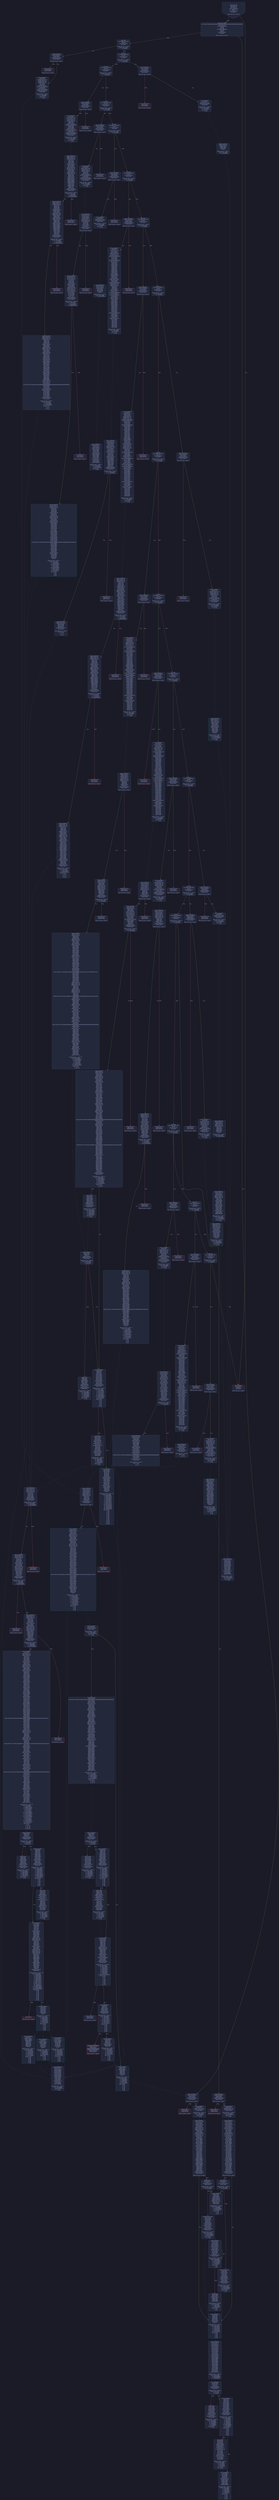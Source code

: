 digraph G {
    node [shape=box, style="filled, rounded", color="#565f89", fontcolor="#c0caf5", fontname="Helvetica", fillcolor="#24283b"];
    edge [color="#414868", fontcolor="#c0caf5", fontname="Helvetica"];
    bgcolor="#1a1b26";
    0 [ label = "[00] PUSH1 80
[02] PUSH1 40
[04] MSTORE
[05] PUSH1 04
[07] CALLDATASIZE
[08] LT
[09] PUSH2 00fb
[0c] JUMPI

Stack size req: 0, sizeΔ: 0
" shape = invhouse]
    1 [ label = "[0d] PUSH4 ffffffff
[12] PUSH29 0100000000000000000000000000000000000000000000000000000000
[30] PUSH1 00
[32] CALLDATALOAD
[33] DIV
[34] AND
[35] PUSH4 06fdde03
[3a] DUP2
[3b] EQ
[3c] PUSH2 0100
[3f] JUMPI

Stack size req: 0, sizeΔ: 1
"]
    2 [ label = "[40] DUP1
[41] PUSH4 095ea7b3
[46] EQ
[47] PUSH2 018a
[4a] JUMPI

Stack size req: 1, sizeΔ: 0
Entry->Op usage:
	0->70:EQ:1
"]
    3 [ label = "[4b] DUP1
[4c] PUSH4 18160ddd
[51] EQ
[52] PUSH2 01c2
[55] JUMPI

Stack size req: 1, sizeΔ: 0
Entry->Op usage:
	0->81:EQ:1
"]
    4 [ label = "[56] DUP1
[57] PUSH4 23b872dd
[5c] EQ
[5d] PUSH2 01e9
[60] JUMPI

Stack size req: 1, sizeΔ: 0
Entry->Op usage:
	0->92:EQ:1
"]
    5 [ label = "[61] DUP1
[62] PUSH4 282d3fdf
[67] EQ
[68] PUSH2 0213
[6b] JUMPI

Stack size req: 1, sizeΔ: 0
Entry->Op usage:
	0->103:EQ:1
"]
    6 [ label = "[6c] DUP1
[6d] PUSH4 313ce567
[72] EQ
[73] PUSH2 0237
[76] JUMPI

Stack size req: 1, sizeΔ: 0
Entry->Op usage:
	0->114:EQ:1
"]
    7 [ label = "[77] DUP1
[78] PUSH4 483a6cf9
[7d] EQ
[7e] PUSH2 0262
[81] JUMPI

Stack size req: 1, sizeΔ: 0
Entry->Op usage:
	0->125:EQ:1
"]
    8 [ label = "[82] DUP1
[83] PUSH4 668767bd
[88] EQ
[89] PUSH2 02cb
[8c] JUMPI

Stack size req: 1, sizeΔ: 0
Entry->Op usage:
	0->136:EQ:1
"]
    9 [ label = "[8d] DUP1
[8e] PUSH4 70a08231
[93] EQ
[94] PUSH2 033a
[97] JUMPI

Stack size req: 1, sizeΔ: 0
Entry->Op usage:
	0->147:EQ:1
"]
    10 [ label = "[98] DUP1
[99] PUSH4 7641e6f3
[9e] EQ
[9f] PUSH2 035b
[a2] JUMPI

Stack size req: 1, sizeΔ: 0
Entry->Op usage:
	0->158:EQ:1
"]
    11 [ label = "[a3] DUP1
[a4] PUSH4 77097fc8
[a9] EQ
[aa] PUSH2 03b9
[ad] JUMPI

Stack size req: 1, sizeΔ: 0
Entry->Op usage:
	0->169:EQ:1
"]
    12 [ label = "[ae] DUP1
[af] PUSH4 7eee288d
[b4] EQ
[b5] PUSH2 0417
[b8] JUMPI

Stack size req: 1, sizeΔ: 0
Entry->Op usage:
	0->180:EQ:1
"]
    13 [ label = "[b9] DUP1
[ba] PUSH4 8da5cb5b
[bf] EQ
[c0] PUSH2 043b
[c3] JUMPI

Stack size req: 1, sizeΔ: 0
Entry->Op usage:
	0->191:EQ:1
"]
    14 [ label = "[c4] DUP1
[c5] PUSH4 95bc3bd0
[ca] EQ
[cb] PUSH2 046c
[ce] JUMPI

Stack size req: 1, sizeΔ: 0
Entry->Op usage:
	0->202:EQ:1
"]
    15 [ label = "[cf] DUP1
[d0] PUSH4 95d89b41
[d5] EQ
[d6] PUSH2 048d
[d9] JUMPI

Stack size req: 1, sizeΔ: 0
Entry->Op usage:
	0->213:EQ:1
"]
    16 [ label = "[da] DUP1
[db] PUSH4 a9059cbb
[e0] EQ
[e1] PUSH2 04a2
[e4] JUMPI

Stack size req: 1, sizeΔ: 0
Entry->Op usage:
	0->224:EQ:1
"]
    17 [ label = "[e5] DUP1
[e6] PUSH4 cae9ca51
[eb] EQ
[ec] PUSH2 04c6
[ef] JUMPI

Stack size req: 1, sizeΔ: 0
Entry->Op usage:
	0->235:EQ:1
"]
    18 [ label = "[f0] DUP1
[f1] PUSH4 dd62ed3e
[f6] EQ
[f7] PUSH2 052f
[fa] JUMPI

Stack size req: 1, sizeΔ: 0
Entry->Op usage:
	0->246:EQ:1
"]
    19 [ label = "[fb] JUMPDEST
[fc] PUSH1 00
[fe] DUP1
[ff] REVERT

Stack size req: 0, sizeΔ: 0
" color = "red"]
    20 [ label = "[0100] JUMPDEST
[0101] CALLVALUE
[0102] DUP1
[0103] ISZERO
[0104] PUSH2 010c
[0107] JUMPI

Stack size req: 0, sizeΔ: 1
"]
    21 [ label = "[0108] PUSH1 00
[010a] DUP1
[010b] REVERT

Stack size req: 0, sizeΔ: 0
" color = "red"]
    22 [ label = "[010c] JUMPDEST
[010d] POP
[010e] PUSH2 0115
[0111] PUSH2 0556
[0114] JUMP

Stack size req: 1, sizeΔ: 0
Entry->Op usage:
	0->269:POP:0
Entry->Exit:
	0->😵
"]
    23 [ label = "[0115] JUMPDEST
[0116] PUSH1 40
[0118] DUP1
[0119] MLOAD
[011a] PUSH1 20
[011c] DUP1
[011d] DUP3
[011e] MSTORE
[011f] DUP4
[0120] MLOAD
[0121] DUP2
[0122] DUP4
[0123] ADD
[0124] MSTORE
[0125] DUP4
[0126] MLOAD
[0127] SWAP2
[0128] SWAP3
[0129] DUP4
[012a] SWAP3
[012b] SWAP1
[012c] DUP4
[012d] ADD
[012e] SWAP2
[012f] DUP6
[0130] ADD
[0131] SWAP1
[0132] DUP1
[0133] DUP4
[0134] DUP4
[0135] PUSH1 00

Stack size req: 1, sizeΔ: 9
Entry->Op usage:
	0->288:MLOAD:0
	0->294:MLOAD:0
	0->304:ADD:0
"]
    24 [ label = "[0137] JUMPDEST
[0138] DUP4
[0139] DUP2
[013a] LT
[013b] ISZERO
[013c] PUSH2 014f
[013f] JUMPI

Stack size req: 4, sizeΔ: 0
Entry->Op usage:
	0->314:LT:0
	3->314:LT:1
"]
    25 [ label = "[0140] DUP2
[0141] DUP2
[0142] ADD
[0143] MLOAD
[0144] DUP4
[0145] DUP3
[0146] ADD
[0147] MSTORE
[0148] PUSH1 20
[014a] ADD
[014b] PUSH2 0137
[014e] JUMP

Stack size req: 3, sizeΔ: 0
Entry->Op usage:
	0->322:ADD:0
	0->326:ADD:0
	0->330:ADD:1
	1->322:ADD:1
	2->326:ADD:1
Entry->Exit:
	0->😵
"]
    26 [ label = "[014f] JUMPDEST
[0150] POP
[0151] POP
[0152] POP
[0153] POP
[0154] SWAP1
[0155] POP
[0156] SWAP1
[0157] DUP2
[0158] ADD
[0159] SWAP1
[015a] PUSH1 1f
[015c] AND
[015d] DUP1
[015e] ISZERO
[015f] PUSH2 017c
[0162] JUMPI

Stack size req: 7, sizeΔ: -5
Entry->Op usage:
	0->336:POP:0
	1->337:POP:0
	2->338:POP:0
	3->339:POP:0
	4->344:ADD:0
	4->348:AND:1
	4->350:ISZERO:0
	5->341:POP:0
	6->344:ADD:1
Entry->Exit:
	0->😵
	1->😵
	2->😵
	3->😵
	4->0
	5->😵
	6->😵
"]
    27 [ label = "[0163] DUP1
[0164] DUP3
[0165] SUB
[0166] DUP1
[0167] MLOAD
[0168] PUSH1 01
[016a] DUP4
[016b] PUSH1 20
[016d] SUB
[016e] PUSH2 0100
[0171] EXP
[0172] SUB
[0173] NOT
[0174] AND
[0175] DUP2
[0176] MSTORE
[0177] PUSH1 20
[0179] ADD
[017a] SWAP2
[017b] POP

Stack size req: 2, sizeΔ: 0
Entry->Op usage:
	0->357:SUB:1
	0->365:SUB:1
	1->357:SUB:0
	1->379:POP:0
Entry->Exit:
	1->😵
"]
    28 [ label = "[017c] JUMPDEST
[017d] POP
[017e] SWAP3
[017f] POP
[0180] POP
[0181] POP
[0182] PUSH1 40
[0184] MLOAD
[0185] DUP1
[0186] SWAP2
[0187] SUB
[0188] SWAP1
[0189] RETURN

Stack size req: 5, sizeΔ: -5
Entry->Op usage:
	0->381:POP:0
	1->391:SUB:0
	2->384:POP:0
	3->385:POP:0
	4->383:POP:0
Entry->Exit:
	0->😵
	1->😵
	2->😵
	3->😵
	4->😵
" color = "darkblue"]
    29 [ label = "[018a] JUMPDEST
[018b] CALLVALUE
[018c] DUP1
[018d] ISZERO
[018e] PUSH2 0196
[0191] JUMPI

Stack size req: 0, sizeΔ: 1
"]
    30 [ label = "[0192] PUSH1 00
[0194] DUP1
[0195] REVERT

Stack size req: 0, sizeΔ: 0
" color = "red"]
    31 [ label = "[0196] JUMPDEST
[0197] POP
[0198] PUSH2 01ae
[019b] PUSH1 01
[019d] PUSH1 a0
[019f] PUSH1 02
[01a1] EXP
[01a2] SUB
[01a3] PUSH1 04
[01a5] CALLDATALOAD
[01a6] AND
[01a7] PUSH1 24
[01a9] CALLDATALOAD
[01aa] PUSH2 05e4
[01ad] JUMP

Stack size req: 1, sizeΔ: 2
Entry->Op usage:
	0->407:POP:0
Entry->Exit:
	0->😵
"]
    32 [ label = "[01ae] JUMPDEST
[01af] PUSH1 40
[01b1] DUP1
[01b2] MLOAD
[01b3] SWAP2
[01b4] ISZERO
[01b5] ISZERO
[01b6] DUP3
[01b7] MSTORE
[01b8] MLOAD
[01b9] SWAP1
[01ba] DUP2
[01bb] SWAP1
[01bc] SUB
[01bd] PUSH1 20
[01bf] ADD
[01c0] SWAP1
[01c1] RETURN

Stack size req: 1, sizeΔ: -1
Entry->Op usage:
	0->436:ISZERO:0
Entry->Exit:
	0->😵
" color = "darkblue"]
    33 [ label = "[01c2] JUMPDEST
[01c3] CALLVALUE
[01c4] DUP1
[01c5] ISZERO
[01c6] PUSH2 01ce
[01c9] JUMPI

Stack size req: 0, sizeΔ: 1
"]
    34 [ label = "[01ca] PUSH1 00
[01cc] DUP1
[01cd] REVERT

Stack size req: 0, sizeΔ: 0
" color = "red"]
    35 [ label = "[01ce] JUMPDEST
[01cf] POP
[01d0] PUSH2 01d7
[01d3] PUSH2 0665
[01d6] JUMP

Stack size req: 1, sizeΔ: 0
Entry->Op usage:
	0->463:POP:0
Entry->Exit:
	0->😵
"]
    36 [ label = "[01d7] JUMPDEST
[01d8] PUSH1 40
[01da] DUP1
[01db] MLOAD
[01dc] SWAP2
[01dd] DUP3
[01de] MSTORE
[01df] MLOAD
[01e0] SWAP1
[01e1] DUP2
[01e2] SWAP1
[01e3] SUB
[01e4] PUSH1 20
[01e6] ADD
[01e7] SWAP1
[01e8] RETURN

Stack size req: 1, sizeΔ: -1
Entry->Op usage:
	0->478:MSTORE:1
Entry->Exit:
	0->😵
" color = "darkblue"]
    37 [ label = "[01e9] JUMPDEST
[01ea] CALLVALUE
[01eb] DUP1
[01ec] ISZERO
[01ed] PUSH2 01f5
[01f0] JUMPI

Stack size req: 0, sizeΔ: 1
"]
    38 [ label = "[01f1] PUSH1 00
[01f3] DUP1
[01f4] REVERT

Stack size req: 0, sizeΔ: 0
" color = "red"]
    39 [ label = "[01f5] JUMPDEST
[01f6] POP
[01f7] PUSH2 01ae
[01fa] PUSH1 01
[01fc] PUSH1 a0
[01fe] PUSH1 02
[0200] EXP
[0201] SUB
[0202] PUSH1 04
[0204] CALLDATALOAD
[0205] DUP2
[0206] AND
[0207] SWAP1
[0208] PUSH1 24
[020a] CALLDATALOAD
[020b] AND
[020c] PUSH1 44
[020e] CALLDATALOAD
[020f] PUSH2 066b
[0212] JUMP

Stack size req: 1, sizeΔ: 3
Entry->Op usage:
	0->502:POP:0
Entry->Exit:
	0->😵
"]
    40 [ label = "[0213] JUMPDEST
[0214] CALLVALUE
[0215] DUP1
[0216] ISZERO
[0217] PUSH2 021f
[021a] JUMPI

Stack size req: 0, sizeΔ: 1
"]
    41 [ label = "[021b] PUSH1 00
[021d] DUP1
[021e] REVERT

Stack size req: 0, sizeΔ: 0
" color = "red"]
    42 [ label = "[021f] JUMPDEST
[0220] POP
[0221] PUSH2 01ae
[0224] PUSH1 01
[0226] PUSH1 a0
[0228] PUSH1 02
[022a] EXP
[022b] SUB
[022c] PUSH1 04
[022e] CALLDATALOAD
[022f] AND
[0230] PUSH1 24
[0232] CALLDATALOAD
[0233] PUSH2 0742
[0236] JUMP

Stack size req: 1, sizeΔ: 2
Entry->Op usage:
	0->544:POP:0
Entry->Exit:
	0->😵
"]
    43 [ label = "[0237] JUMPDEST
[0238] CALLVALUE
[0239] DUP1
[023a] ISZERO
[023b] PUSH2 0243
[023e] JUMPI

Stack size req: 0, sizeΔ: 1
"]
    44 [ label = "[023f] PUSH1 00
[0241] DUP1
[0242] REVERT

Stack size req: 0, sizeΔ: 0
" color = "red"]
    45 [ label = "[0243] JUMPDEST
[0244] POP
[0245] PUSH2 024c
[0248] PUSH2 07de
[024b] JUMP

Stack size req: 1, sizeΔ: 0
Entry->Op usage:
	0->580:POP:0
Entry->Exit:
	0->😵
"]
    46 [ label = "[024c] JUMPDEST
[024d] PUSH1 40
[024f] DUP1
[0250] MLOAD
[0251] PUSH1 ff
[0253] SWAP1
[0254] SWAP3
[0255] AND
[0256] DUP3
[0257] MSTORE
[0258] MLOAD
[0259] SWAP1
[025a] DUP2
[025b] SWAP1
[025c] SUB
[025d] PUSH1 20
[025f] ADD
[0260] SWAP1
[0261] RETURN

Stack size req: 1, sizeΔ: -1
Entry->Op usage:
	0->597:AND:0
	0->599:MSTORE:1
Entry->Exit:
	0->😵
" color = "darkblue"]
    47 [ label = "[0262] JUMPDEST
[0263] CALLVALUE
[0264] DUP1
[0265] ISZERO
[0266] PUSH2 026e
[0269] JUMPI

Stack size req: 0, sizeΔ: 1
"]
    48 [ label = "[026a] PUSH1 00
[026c] DUP1
[026d] REVERT

Stack size req: 0, sizeΔ: 0
" color = "red"]
    49 [ label = "[026e] JUMPDEST
[026f] POP
[0270] PUSH1 40
[0272] DUP1
[0273] MLOAD
[0274] PUSH1 20
[0276] PUSH1 04
[0278] PUSH1 44
[027a] CALLDATALOAD
[027b] DUP2
[027c] DUP2
[027d] ADD
[027e] CALLDATALOAD
[027f] PUSH1 1f
[0281] DUP2
[0282] ADD
[0283] DUP5
[0284] SWAP1
[0285] DIV
[0286] DUP5
[0287] MUL
[0288] DUP6
[0289] ADD
[028a] DUP5
[028b] ADD
[028c] SWAP1
[028d] SWAP6
[028e] MSTORE
[028f] DUP5
[0290] DUP5
[0291] MSTORE
[0292] PUSH2 01ae
[0295] SWAP5
[0296] DUP3
[0297] CALLDATALOAD
[0298] PUSH1 01
[029a] PUSH1 a0
[029c] PUSH1 02
[029e] EXP
[029f] SUB
[02a0] AND
[02a1] SWAP5
[02a2] PUSH1 24
[02a4] DUP1
[02a5] CALLDATALOAD
[02a6] SWAP6
[02a7] CALLDATASIZE
[02a8] SWAP6
[02a9] SWAP5
[02aa] PUSH1 64
[02ac] SWAP5
[02ad] SWAP3
[02ae] ADD
[02af] SWAP2
[02b0] SWAP1
[02b1] DUP2
[02b2] SWAP1
[02b3] DUP5
[02b4] ADD
[02b5] DUP4
[02b6] DUP3
[02b7] DUP1
[02b8] DUP3
[02b9] DUP5
[02ba] CALLDATACOPY
[02bb] POP
[02bc] SWAP5
[02bd] SWAP8
[02be] POP
[02bf] PUSH2 07e7
[02c2] SWAP7
[02c3] POP
[02c4] POP
[02c5] POP
[02c6] POP
[02c7] POP
[02c8] POP
[02c9] POP
[02ca] JUMP

Stack size req: 1, sizeΔ: 3
Entry->Op usage:
	0->623:POP:0
Entry->Exit:
	0->😵
"]
    50 [ label = "[02cb] JUMPDEST
[02cc] CALLVALUE
[02cd] DUP1
[02ce] ISZERO
[02cf] PUSH2 02d7
[02d2] JUMPI

Stack size req: 0, sizeΔ: 1
"]
    51 [ label = "[02d3] PUSH1 00
[02d5] DUP1
[02d6] REVERT

Stack size req: 0, sizeΔ: 0
" color = "red"]
    52 [ label = "[02d7] JUMPDEST
[02d8] POP
[02d9] PUSH1 40
[02db] DUP1
[02dc] MLOAD
[02dd] PUSH1 20
[02df] PUSH1 1f
[02e1] PUSH1 64
[02e3] CALLDATALOAD
[02e4] PUSH1 04
[02e6] DUP2
[02e7] DUP2
[02e8] ADD
[02e9] CALLDATALOAD
[02ea] SWAP3
[02eb] DUP4
[02ec] ADD
[02ed] DUP5
[02ee] SWAP1
[02ef] DIV
[02f0] DUP5
[02f1] MUL
[02f2] DUP6
[02f3] ADD
[02f4] DUP5
[02f5] ADD
[02f6] SWAP1
[02f7] SWAP6
[02f8] MSTORE
[02f9] DUP2
[02fa] DUP5
[02fb] MSTORE
[02fc] PUSH2 01ae
[02ff] SWAP5
[0300] PUSH1 01
[0302] PUSH1 a0
[0304] PUSH1 02
[0306] EXP
[0307] SUB
[0308] DUP2
[0309] CALLDATALOAD
[030a] DUP2
[030b] AND
[030c] SWAP6
[030d] PUSH1 24
[030f] DUP1
[0310] CALLDATALOAD
[0311] SWAP1
[0312] SWAP3
[0313] AND
[0314] SWAP6
[0315] PUSH1 44
[0317] CALLDATALOAD
[0318] SWAP6
[0319] CALLDATASIZE
[031a] SWAP6
[031b] PUSH1 84
[031d] SWAP5
[031e] ADD
[031f] SWAP2
[0320] DUP2
[0321] SWAP1
[0322] DUP5
[0323] ADD
[0324] DUP4
[0325] DUP3
[0326] DUP1
[0327] DUP3
[0328] DUP5
[0329] CALLDATACOPY
[032a] POP
[032b] SWAP5
[032c] SWAP8
[032d] POP
[032e] PUSH2 081b
[0331] SWAP7
[0332] POP
[0333] POP
[0334] POP
[0335] POP
[0336] POP
[0337] POP
[0338] POP
[0339] JUMP

Stack size req: 1, sizeΔ: 4
Entry->Op usage:
	0->728:POP:0
Entry->Exit:
	0->😵
"]
    53 [ label = "[033a] JUMPDEST
[033b] CALLVALUE
[033c] DUP1
[033d] ISZERO
[033e] PUSH2 0346
[0341] JUMPI

Stack size req: 0, sizeΔ: 1
"]
    54 [ label = "[0342] PUSH1 00
[0344] DUP1
[0345] REVERT

Stack size req: 0, sizeΔ: 0
" color = "red"]
    55 [ label = "[0346] JUMPDEST
[0347] POP
[0348] PUSH2 01d7
[034b] PUSH1 01
[034d] PUSH1 a0
[034f] PUSH1 02
[0351] EXP
[0352] SUB
[0353] PUSH1 04
[0355] CALLDATALOAD
[0356] AND
[0357] PUSH2 08be
[035a] JUMP

Stack size req: 1, sizeΔ: 1
Entry->Op usage:
	0->839:POP:0
Entry->Exit:
	0->😵
"]
    56 [ label = "[035b] JUMPDEST
[035c] CALLVALUE
[035d] DUP1
[035e] ISZERO
[035f] PUSH2 0367
[0362] JUMPI

Stack size req: 0, sizeΔ: 1
"]
    57 [ label = "[0363] PUSH1 00
[0365] DUP1
[0366] REVERT

Stack size req: 0, sizeΔ: 0
" color = "red"]
    58 [ label = "[0367] JUMPDEST
[0368] POP
[0369] PUSH1 40
[036b] DUP1
[036c] MLOAD
[036d] PUSH1 20
[036f] PUSH1 04
[0371] PUSH1 24
[0373] DUP1
[0374] CALLDATALOAD
[0375] DUP3
[0376] DUP2
[0377] ADD
[0378] CALLDATALOAD
[0379] PUSH1 1f
[037b] DUP2
[037c] ADD
[037d] DUP6
[037e] SWAP1
[037f] DIV
[0380] DUP6
[0381] MUL
[0382] DUP7
[0383] ADD
[0384] DUP6
[0385] ADD
[0386] SWAP1
[0387] SWAP7
[0388] MSTORE
[0389] DUP6
[038a] DUP6
[038b] MSTORE
[038c] PUSH2 01ae
[038f] SWAP6
[0390] DUP4
[0391] CALLDATALOAD
[0392] SWAP6
[0393] CALLDATASIZE
[0394] SWAP6
[0395] PUSH1 44
[0397] SWAP5
[0398] SWAP2
[0399] SWAP4
[039a] SWAP1
[039b] SWAP2
[039c] ADD
[039d] SWAP2
[039e] SWAP1
[039f] DUP2
[03a0] SWAP1
[03a1] DUP5
[03a2] ADD
[03a3] DUP4
[03a4] DUP3
[03a5] DUP1
[03a6] DUP3
[03a7] DUP5
[03a8] CALLDATACOPY
[03a9] POP
[03aa] SWAP5
[03ab] SWAP8
[03ac] POP
[03ad] PUSH2 08d0
[03b0] SWAP7
[03b1] POP
[03b2] POP
[03b3] POP
[03b4] POP
[03b5] POP
[03b6] POP
[03b7] POP
[03b8] JUMP

Stack size req: 1, sizeΔ: 2
Entry->Op usage:
	0->872:POP:0
Entry->Exit:
	0->😵
"]
    59 [ label = "[03b9] JUMPDEST
[03ba] CALLVALUE
[03bb] DUP1
[03bc] ISZERO
[03bd] PUSH2 03c5
[03c0] JUMPI

Stack size req: 0, sizeΔ: 1
"]
    60 [ label = "[03c1] PUSH1 00
[03c3] DUP1
[03c4] REVERT

Stack size req: 0, sizeΔ: 0
" color = "red"]
    61 [ label = "[03c5] JUMPDEST
[03c6] POP
[03c7] PUSH1 40
[03c9] DUP1
[03ca] MLOAD
[03cb] PUSH1 20
[03cd] PUSH1 04
[03cf] PUSH1 24
[03d1] DUP1
[03d2] CALLDATALOAD
[03d3] DUP3
[03d4] DUP2
[03d5] ADD
[03d6] CALLDATALOAD
[03d7] PUSH1 1f
[03d9] DUP2
[03da] ADD
[03db] DUP6
[03dc] SWAP1
[03dd] DIV
[03de] DUP6
[03df] MUL
[03e0] DUP7
[03e1] ADD
[03e2] DUP6
[03e3] ADD
[03e4] SWAP1
[03e5] SWAP7
[03e6] MSTORE
[03e7] DUP6
[03e8] DUP6
[03e9] MSTORE
[03ea] PUSH2 01ae
[03ed] SWAP6
[03ee] DUP4
[03ef] CALLDATALOAD
[03f0] SWAP6
[03f1] CALLDATASIZE
[03f2] SWAP6
[03f3] PUSH1 44
[03f5] SWAP5
[03f6] SWAP2
[03f7] SWAP4
[03f8] SWAP1
[03f9] SWAP2
[03fa] ADD
[03fb] SWAP2
[03fc] SWAP1
[03fd] DUP2
[03fe] SWAP1
[03ff] DUP5
[0400] ADD
[0401] DUP4
[0402] DUP3
[0403] DUP1
[0404] DUP3
[0405] DUP5
[0406] CALLDATACOPY
[0407] POP
[0408] SWAP5
[0409] SWAP8
[040a] POP
[040b] PUSH2 0a51
[040e] SWAP7
[040f] POP
[0410] POP
[0411] POP
[0412] POP
[0413] POP
[0414] POP
[0415] POP
[0416] JUMP

Stack size req: 1, sizeΔ: 2
Entry->Op usage:
	0->966:POP:0
Entry->Exit:
	0->😵
"]
    62 [ label = "[0417] JUMPDEST
[0418] CALLVALUE
[0419] DUP1
[041a] ISZERO
[041b] PUSH2 0423
[041e] JUMPI

Stack size req: 0, sizeΔ: 1
"]
    63 [ label = "[041f] PUSH1 00
[0421] DUP1
[0422] REVERT

Stack size req: 0, sizeΔ: 0
" color = "red"]
    64 [ label = "[0423] JUMPDEST
[0424] POP
[0425] PUSH2 01ae
[0428] PUSH1 01
[042a] PUSH1 a0
[042c] PUSH1 02
[042e] EXP
[042f] SUB
[0430] PUSH1 04
[0432] CALLDATALOAD
[0433] AND
[0434] PUSH1 24
[0436] CALLDATALOAD
[0437] PUSH2 0b50
[043a] JUMP

Stack size req: 1, sizeΔ: 2
Entry->Op usage:
	0->1060:POP:0
Entry->Exit:
	0->😵
"]
    65 [ label = "[043b] JUMPDEST
[043c] CALLVALUE
[043d] DUP1
[043e] ISZERO
[043f] PUSH2 0447
[0442] JUMPI

Stack size req: 0, sizeΔ: 1
"]
    66 [ label = "[0443] PUSH1 00
[0445] DUP1
[0446] REVERT

Stack size req: 0, sizeΔ: 0
" color = "red"]
    67 [ label = "[0447] JUMPDEST
[0448] POP
[0449] PUSH2 0450
[044c] PUSH2 0bed
[044f] JUMP

Stack size req: 1, sizeΔ: 0
Entry->Op usage:
	0->1096:POP:0
Entry->Exit:
	0->😵
"]
    68 [ label = "[0450] JUMPDEST
[0451] PUSH1 40
[0453] DUP1
[0454] MLOAD
[0455] PUSH1 01
[0457] PUSH1 a0
[0459] PUSH1 02
[045b] EXP
[045c] SUB
[045d] SWAP1
[045e] SWAP3
[045f] AND
[0460] DUP3
[0461] MSTORE
[0462] MLOAD
[0463] SWAP1
[0464] DUP2
[0465] SWAP1
[0466] SUB
[0467] PUSH1 20
[0469] ADD
[046a] SWAP1
[046b] RETURN

Stack size req: 1, sizeΔ: -1
Entry->Op usage:
	0->1119:AND:0
	0->1121:MSTORE:1
Entry->Exit:
	0->😵
" color = "darkblue"]
    69 [ label = "[046c] JUMPDEST
[046d] CALLVALUE
[046e] DUP1
[046f] ISZERO
[0470] PUSH2 0478
[0473] JUMPI

Stack size req: 0, sizeΔ: 1
"]
    70 [ label = "[0474] PUSH1 00
[0476] DUP1
[0477] REVERT

Stack size req: 0, sizeΔ: 0
" color = "red"]
    71 [ label = "[0478] JUMPDEST
[0479] POP
[047a] PUSH2 01d7
[047d] PUSH1 01
[047f] PUSH1 a0
[0481] PUSH1 02
[0483] EXP
[0484] SUB
[0485] PUSH1 04
[0487] CALLDATALOAD
[0488] AND
[0489] PUSH2 0bfc
[048c] JUMP

Stack size req: 1, sizeΔ: 1
Entry->Op usage:
	0->1145:POP:0
Entry->Exit:
	0->😵
"]
    72 [ label = "[048d] JUMPDEST
[048e] CALLVALUE
[048f] DUP1
[0490] ISZERO
[0491] PUSH2 0499
[0494] JUMPI

Stack size req: 0, sizeΔ: 1
"]
    73 [ label = "[0495] PUSH1 00
[0497] DUP1
[0498] REVERT

Stack size req: 0, sizeΔ: 0
" color = "red"]
    74 [ label = "[0499] JUMPDEST
[049a] POP
[049b] PUSH2 0115
[049e] PUSH2 0c0e
[04a1] JUMP

Stack size req: 1, sizeΔ: 0
Entry->Op usage:
	0->1178:POP:0
Entry->Exit:
	0->😵
"]
    75 [ label = "[04a2] JUMPDEST
[04a3] CALLVALUE
[04a4] DUP1
[04a5] ISZERO
[04a6] PUSH2 04ae
[04a9] JUMPI

Stack size req: 0, sizeΔ: 1
"]
    76 [ label = "[04aa] PUSH1 00
[04ac] DUP1
[04ad] REVERT

Stack size req: 0, sizeΔ: 0
" color = "red"]
    77 [ label = "[04ae] JUMPDEST
[04af] POP
[04b0] PUSH2 01ae
[04b3] PUSH1 01
[04b5] PUSH1 a0
[04b7] PUSH1 02
[04b9] EXP
[04ba] SUB
[04bb] PUSH1 04
[04bd] CALLDATALOAD
[04be] AND
[04bf] PUSH1 24
[04c1] CALLDATALOAD
[04c2] PUSH2 0c68
[04c5] JUMP

Stack size req: 1, sizeΔ: 2
Entry->Op usage:
	0->1199:POP:0
Entry->Exit:
	0->😵
"]
    78 [ label = "[04c6] JUMPDEST
[04c7] CALLVALUE
[04c8] DUP1
[04c9] ISZERO
[04ca] PUSH2 04d2
[04cd] JUMPI

Stack size req: 0, sizeΔ: 1
"]
    79 [ label = "[04ce] PUSH1 00
[04d0] DUP1
[04d1] REVERT

Stack size req: 0, sizeΔ: 0
" color = "red"]
    80 [ label = "[04d2] JUMPDEST
[04d3] POP
[04d4] PUSH1 40
[04d6] DUP1
[04d7] MLOAD
[04d8] PUSH1 20
[04da] PUSH1 04
[04dc] PUSH1 44
[04de] CALLDATALOAD
[04df] DUP2
[04e0] DUP2
[04e1] ADD
[04e2] CALLDATALOAD
[04e3] PUSH1 1f
[04e5] DUP2
[04e6] ADD
[04e7] DUP5
[04e8] SWAP1
[04e9] DIV
[04ea] DUP5
[04eb] MUL
[04ec] DUP6
[04ed] ADD
[04ee] DUP5
[04ef] ADD
[04f0] SWAP1
[04f1] SWAP6
[04f2] MSTORE
[04f3] DUP5
[04f4] DUP5
[04f5] MSTORE
[04f6] PUSH2 01ae
[04f9] SWAP5
[04fa] DUP3
[04fb] CALLDATALOAD
[04fc] PUSH1 01
[04fe] PUSH1 a0
[0500] PUSH1 02
[0502] EXP
[0503] SUB
[0504] AND
[0505] SWAP5
[0506] PUSH1 24
[0508] DUP1
[0509] CALLDATALOAD
[050a] SWAP6
[050b] CALLDATASIZE
[050c] SWAP6
[050d] SWAP5
[050e] PUSH1 64
[0510] SWAP5
[0511] SWAP3
[0512] ADD
[0513] SWAP2
[0514] SWAP1
[0515] DUP2
[0516] SWAP1
[0517] DUP5
[0518] ADD
[0519] DUP4
[051a] DUP3
[051b] DUP1
[051c] DUP3
[051d] DUP5
[051e] CALLDATACOPY
[051f] POP
[0520] SWAP5
[0521] SWAP8
[0522] POP
[0523] PUSH2 0cda
[0526] SWAP7
[0527] POP
[0528] POP
[0529] POP
[052a] POP
[052b] POP
[052c] POP
[052d] POP
[052e] JUMP

Stack size req: 1, sizeΔ: 3
Entry->Op usage:
	0->1235:POP:0
Entry->Exit:
	0->😵
"]
    81 [ label = "[052f] JUMPDEST
[0530] CALLVALUE
[0531] DUP1
[0532] ISZERO
[0533] PUSH2 053b
[0536] JUMPI

Stack size req: 0, sizeΔ: 1
"]
    82 [ label = "[0537] PUSH1 00
[0539] DUP1
[053a] REVERT

Stack size req: 0, sizeΔ: 0
" color = "red"]
    83 [ label = "[053b] JUMPDEST
[053c] POP
[053d] PUSH2 01d7
[0540] PUSH1 01
[0542] PUSH1 a0
[0544] PUSH1 02
[0546] EXP
[0547] SUB
[0548] PUSH1 04
[054a] CALLDATALOAD
[054b] DUP2
[054c] AND
[054d] SWAP1
[054e] PUSH1 24
[0550] CALLDATALOAD
[0551] AND
[0552] PUSH2 0df3
[0555] JUMP

Stack size req: 1, sizeΔ: 2
Entry->Op usage:
	0->1340:POP:0
Entry->Exit:
	0->😵
"]
    84 [ label = "[0556] JUMPDEST
[0557] PUSH1 00
[0559] DUP1
[055a] SLOAD
[055b] PUSH1 40
[055d] DUP1
[055e] MLOAD
[055f] PUSH1 20
[0561] PUSH1 02
[0563] PUSH1 01
[0565] DUP6
[0566] AND
[0567] ISZERO
[0568] PUSH2 0100
[056b] MUL
[056c] PUSH1 00
[056e] NOT
[056f] ADD
[0570] SWAP1
[0571] SWAP5
[0572] AND
[0573] SWAP4
[0574] SWAP1
[0575] SWAP4
[0576] DIV
[0577] PUSH1 1f
[0579] DUP2
[057a] ADD
[057b] DUP5
[057c] SWAP1
[057d] DIV
[057e] DUP5
[057f] MUL
[0580] DUP3
[0581] ADD
[0582] DUP5
[0583] ADD
[0584] SWAP1
[0585] SWAP3
[0586] MSTORE
[0587] DUP2
[0588] DUP2
[0589] MSTORE
[058a] SWAP3
[058b] SWAP2
[058c] DUP4
[058d] ADD
[058e] DUP3
[058f] DUP3
[0590] DUP1
[0591] ISZERO
[0592] PUSH2 05dc
[0595] JUMPI

Stack size req: 0, sizeΔ: 6
"]
    85 [ label = "[0596] DUP1
[0597] PUSH1 1f
[0599] LT
[059a] PUSH2 05b1
[059d] JUMPI

Stack size req: 1, sizeΔ: 0
Entry->Op usage:
	0->1433:LT:1
"]
    86 [ label = "[059e] PUSH2 0100
[05a1] DUP1
[05a2] DUP4
[05a3] SLOAD
[05a4] DIV
[05a5] MUL
[05a6] DUP4
[05a7] MSTORE
[05a8] SWAP2
[05a9] PUSH1 20
[05ab] ADD
[05ac] SWAP2
[05ad] PUSH2 05dc
[05b0] JUMP

Stack size req: 3, sizeΔ: 0
Entry->Op usage:
	1->1443:SLOAD:0
	2->1447:MSTORE:0
	2->1451:ADD:1
Entry->Exit:
	2->😵
"]
    87 [ label = "[05b1] JUMPDEST
[05b2] DUP3
[05b3] ADD
[05b4] SWAP2
[05b5] SWAP1
[05b6] PUSH1 00
[05b8] MSTORE
[05b9] PUSH1 20
[05bb] PUSH1 00
[05bd] SHA3
[05be] SWAP1

Stack size req: 3, sizeΔ: 0
Entry->Op usage:
	0->1459:ADD:1
	1->1464:MSTORE:1
	2->1459:ADD:0
Entry->Exit:
	0->😵
	1->😵
	2->0
"]
    88 [ label = "[05bf] JUMPDEST
[05c0] DUP2
[05c1] SLOAD
[05c2] DUP2
[05c3] MSTORE
[05c4] SWAP1
[05c5] PUSH1 01
[05c7] ADD
[05c8] SWAP1
[05c9] PUSH1 20
[05cb] ADD
[05cc] DUP1
[05cd] DUP4
[05ce] GT
[05cf] PUSH2 05bf
[05d2] JUMPI

Stack size req: 3, sizeΔ: 0
Entry->Op usage:
	0->1475:MSTORE:0
	0->1483:ADD:1
	1->1473:SLOAD:0
	1->1479:ADD:1
	2->1486:GT:0
Entry->Exit:
	0->😵
	1->😵
"]
    89 [ label = "[05d3] DUP3
[05d4] SWAP1
[05d5] SUB
[05d6] PUSH1 1f
[05d8] AND
[05d9] DUP3
[05da] ADD
[05db] SWAP2

Stack size req: 3, sizeΔ: 0
Entry->Op usage:
	0->1493:SUB:0
	2->1493:SUB:1
	2->1498:ADD:0
Entry->Exit:
	0->😵
	2->0
"]
    90 [ label = "[05dc] JUMPDEST
[05dd] POP
[05de] POP
[05df] POP
[05e0] POP
[05e1] POP
[05e2] DUP2
[05e3] JUMP
Indirect!

Stack size req: 7, sizeΔ: -5
Entry->Op usage:
	0->1501:POP:0
	1->1502:POP:0
	2->1503:POP:0
	3->1504:POP:0
	4->1505:POP:0
	6->1507:JUMP:0
Entry->Exit:
	0->😵
	1->😵
	2->😵
	3->😵
	4->😵
" color = "teal"]
    91 [ label = "[05e4] JUMPDEST
[05e5] PUSH1 04
[05e7] SLOAD
[05e8] PUSH1 00
[05ea] SWAP1
[05eb] PUSH1 01
[05ed] PUSH1 a0
[05ef] PUSH1 02
[05f1] EXP
[05f2] SUB
[05f3] AND
[05f4] CALLER
[05f5] EQ
[05f6] PUSH2 05fe
[05f9] JUMPI

Stack size req: 0, sizeΔ: 1
"]
    92 [ label = "[05fa] PUSH1 00
[05fc] DUP1
[05fd] REVERT

Stack size req: 0, sizeΔ: 0
" color = "red"]
    93 [ label = "[05fe] JUMPDEST
[05ff] CALLER
[0600] PUSH1 00
[0602] DUP2
[0603] DUP2
[0604] MSTORE
[0605] PUSH1 07
[0607] PUSH1 20
[0609] SWAP1
[060a] DUP2
[060b] MSTORE
[060c] PUSH1 40
[060e] DUP1
[060f] DUP4
[0610] SHA3
[0611] PUSH1 01
[0613] PUSH1 a0
[0615] PUSH1 02
[0617] EXP
[0618] SUB
[0619] DUP9
[061a] AND
[061b] DUP1
[061c] DUP6
[061d] MSTORE
[061e] SWAP1
[061f] DUP4
[0620] MSTORE
[0621] SWAP3
[0622] DUP2
[0623] SWAP1
[0624] SHA3
[0625] DUP7
[0626] SWAP1
[0627] SSTORE
[0628] DUP1
[0629] MLOAD
[062a] DUP7
[062b] DUP2
[062c] MSTORE
[062d] SWAP1
[062e] MLOAD
[062f] SWAP3
[0630] SWAP4
[0631] SWAP3
[0632] PUSH32 8c5be1e5ebec7d5bd14f71427d1e84f3dd0314c0f7b2291e5b200ac8c7c3b925
[0653] SWAP3
[0654] SWAP2
[0655] DUP2
[0656] SWAP1
[0657] SUB
[0658] SWAP1
[0659] SWAP2
[065a] ADD
[065b] SWAP1
[065c] LOG3
[065d] POP
[065e] PUSH1 01
[0660] SWAP3
[0661] SWAP2
[0662] POP
[0663] POP
[0664] JUMP
Indirect!

Stack size req: 4, sizeΔ: -3
Entry->Op usage:
	0->1629:POP:0
	1->1575:SSTORE:1
	1->1580:MSTORE:1
	1->1635:POP:0
	2->1562:AND:0
	2->1565:MSTORE:1
	2->1628:LOG3:4
	2->1634:POP:0
	3->1636:JUMP:0
Entry->Exit:
	0->😵
	1->😵
	2->😵
	3->😵
" color = "teal"]
    94 [ label = "[0665] JUMPDEST
[0666] PUSH1 03
[0668] SLOAD
[0669] DUP2
[066a] JUMP
Indirect!

Stack size req: 1, sizeΔ: 1
Entry->Op usage:
	0->1642:JUMP:0
" color = "teal"]
    95 [ label = "[066b] JUMPDEST
[066c] PUSH1 01
[066e] PUSH1 a0
[0670] PUSH1 02
[0672] EXP
[0673] SUB
[0674] DUP4
[0675] AND
[0676] PUSH1 00
[0678] SWAP1
[0679] DUP2
[067a] MSTORE
[067b] PUSH1 07
[067d] PUSH1 20
[067f] SWAP1
[0680] DUP2
[0681] MSTORE
[0682] PUSH1 40
[0684] DUP1
[0685] DUP4
[0686] SHA3
[0687] CALLER
[0688] DUP5
[0689] MSTORE
[068a] SWAP1
[068b] SWAP2
[068c] MSTORE
[068d] DUP2
[068e] SHA3
[068f] SLOAD
[0690] DUP3
[0691] GT
[0692] ISZERO
[0693] PUSH2 069b
[0696] JUMPI

Stack size req: 3, sizeΔ: 1
Entry->Op usage:
	0->1681:GT:0
	2->1653:AND:0
	2->1658:MSTORE:1
"]
    96 [ label = "[0697] PUSH1 00
[0699] DUP1
[069a] REVERT

Stack size req: 0, sizeΔ: 0
" color = "red"]
    97 [ label = "[069b] JUMPDEST
[069c] PUSH1 01
[069e] PUSH1 a0
[06a0] PUSH1 02
[06a2] EXP
[06a3] SUB
[06a4] DUP5
[06a5] AND
[06a6] PUSH1 00
[06a8] SWAP1
[06a9] DUP2
[06aa] MSTORE
[06ab] PUSH1 06
[06ad] PUSH1 20
[06af] SWAP1
[06b0] DUP2
[06b1] MSTORE
[06b2] PUSH1 40
[06b4] DUP1
[06b5] DUP4
[06b6] SHA3
[06b7] SLOAD
[06b8] PUSH1 05
[06ba] SWAP1
[06bb] SWAP3
[06bc] MSTORE
[06bd] SWAP1
[06be] SWAP2
[06bf] SHA3
[06c0] SLOAD
[06c1] SUB
[06c2] DUP3
[06c3] GT
[06c4] ISZERO
[06c5] PUSH2 06cd
[06c8] JUMPI

Stack size req: 4, sizeΔ: 0
Entry->Op usage:
	1->1731:GT:0
	3->1701:AND:0
	3->1706:MSTORE:1
"]
    98 [ label = "[06c9] PUSH1 00
[06cb] DUP1
[06cc] REVERT

Stack size req: 0, sizeΔ: 0
" color = "red"]
    99 [ label = "[06cd] JUMPDEST
[06ce] PUSH1 01
[06d0] PUSH1 a0
[06d2] PUSH1 02
[06d4] EXP
[06d5] SUB
[06d6] DUP5
[06d7] AND
[06d8] PUSH1 00
[06da] SWAP1
[06db] DUP2
[06dc] MSTORE
[06dd] PUSH1 07
[06df] PUSH1 20
[06e1] SWAP1
[06e2] DUP2
[06e3] MSTORE
[06e4] PUSH1 40
[06e6] DUP1
[06e7] DUP4
[06e8] SHA3
[06e9] CALLER
[06ea] DUP5
[06eb] MSTORE
[06ec] DUP3
[06ed] MSTORE
[06ee] SWAP2
[06ef] DUP3
[06f0] SWAP1
[06f1] SHA3
[06f2] DUP1
[06f3] SLOAD
[06f4] DUP6
[06f5] SWAP1
[06f6] SUB
[06f7] SWAP1
[06f8] SSTORE
[06f9] DUP2
[06fa] MLOAD
[06fb] DUP1
[06fc] DUP4
[06fd] ADD
[06fe] SWAP1
[06ff] SWAP3
[0700] MSTORE
[0701] PUSH1 05
[0703] DUP3
[0704] MSTORE
[0705] PUSH32 4f54484552000000000000000000000000000000000000000000000000000000
[0726] SWAP1
[0727] DUP3
[0728] ADD
[0729] MSTORE
[072a] PUSH2 0738
[072d] SWAP1
[072e] DUP6
[072f] SWAP1
[0730] DUP6
[0731] SWAP1
[0732] DUP6
[0733] SWAP1
[0734] PUSH2 0e10
[0737] JUMP

Stack size req: 4, sizeΔ: 5
Entry->Op usage:
	1->1782:SUB:1
	3->1751:AND:0
	3->1756:MSTORE:1
Entry->Exit:
	1->1, 6
	2->2, 7
	3->3, 8
"]
    100 [ label = "[0738] JUMPDEST
[0739] POP
[073a] PUSH1 01
[073c] SWAP4
[073d] SWAP3
[073e] POP
[073f] POP
[0740] POP
[0741] JUMP
Indirect!

Stack size req: 5, sizeΔ: -4
Entry->Op usage:
	0->1849:POP:0
	1->1855:POP:0
	2->1856:POP:0
	3->1854:POP:0
	4->1857:JUMP:0
Entry->Exit:
	0->😵
	1->😵
	2->😵
	3->😵
	4->😵
" color = "teal"]
    101 [ label = "[0742] JUMPDEST
[0743] PUSH1 04
[0745] SLOAD
[0746] PUSH1 00
[0748] SWAP1
[0749] PUSH1 01
[074b] PUSH1 a0
[074d] PUSH1 02
[074f] EXP
[0750] SUB
[0751] AND
[0752] CALLER
[0753] EQ
[0754] PUSH2 075c
[0757] JUMPI

Stack size req: 0, sizeΔ: 1
"]
    102 [ label = "[0758] PUSH1 00
[075a] DUP1
[075b] REVERT

Stack size req: 0, sizeΔ: 0
" color = "red"]
    103 [ label = "[075c] JUMPDEST
[075d] PUSH1 01
[075f] PUSH1 a0
[0761] PUSH1 02
[0763] EXP
[0764] SUB
[0765] DUP4
[0766] AND
[0767] PUSH1 00
[0769] SWAP1
[076a] DUP2
[076b] MSTORE
[076c] PUSH1 05
[076e] PUSH1 20
[0770] MSTORE
[0771] PUSH1 40
[0773] SWAP1
[0774] SHA3
[0775] SLOAD
[0776] DUP3
[0777] GT
[0778] ISZERO
[0779] PUSH2 0781
[077c] JUMPI

Stack size req: 3, sizeΔ: 0
Entry->Op usage:
	1->1911:GT:0
	2->1894:AND:0
	2->1899:MSTORE:1
"]
    104 [ label = "[077d] PUSH1 00
[077f] DUP1
[0780] REVERT

Stack size req: 0, sizeΔ: 0
" color = "red"]
    105 [ label = "[0781] JUMPDEST
[0782] PUSH1 01
[0784] PUSH1 a0
[0786] PUSH1 02
[0788] EXP
[0789] SUB
[078a] DUP4
[078b] AND
[078c] PUSH1 00
[078e] DUP2
[078f] DUP2
[0790] MSTORE
[0791] PUSH1 06
[0793] PUSH1 20
[0795] SWAP1
[0796] DUP2
[0797] MSTORE
[0798] PUSH1 40
[079a] SWAP2
[079b] DUP3
[079c] SWAP1
[079d] SHA3
[079e] DUP1
[079f] SLOAD
[07a0] DUP7
[07a1] ADD
[07a2] SWAP1
[07a3] SSTORE
[07a4] DUP2
[07a5] MLOAD
[07a6] DUP6
[07a7] DUP2
[07a8] MSTORE
[07a9] SWAP2
[07aa] MLOAD
[07ab] CALLER
[07ac] SWAP3
[07ad] PUSH32 ec36c0364d931187a76cf66d7eee08fad0ec2e8b7458a8d8b26b36769d4d13f3
[07ce] SWAP3
[07cf] SWAP1
[07d0] DUP3
[07d1] SWAP1
[07d2] SUB
[07d3] ADD
[07d4] SWAP1
[07d5] LOG3
[07d6] POP
[07d7] PUSH1 01
[07d9] SWAP3
[07da] SWAP2
[07db] POP
[07dc] POP
[07dd] JUMP
Indirect!

Stack size req: 4, sizeΔ: -3
Entry->Op usage:
	0->2006:POP:0
	1->1953:ADD:0
	1->1960:MSTORE:1
	1->2012:POP:0
	2->1931:AND:0
	2->1936:MSTORE:1
	2->2005:LOG3:4
	2->2011:POP:0
	3->2013:JUMP:0
Entry->Exit:
	0->😵
	1->😵
	2->😵
	3->😵
" color = "teal"]
    106 [ label = "[07de] JUMPDEST
[07df] PUSH1 02
[07e1] SLOAD
[07e2] PUSH1 ff
[07e4] AND
[07e5] DUP2
[07e6] JUMP
Indirect!

Stack size req: 1, sizeΔ: 1
Entry->Op usage:
	0->2022:JUMP:0
" color = "teal"]
    107 [ label = "[07e7] JUMPDEST
[07e8] CALLER
[07e9] PUSH1 00
[07eb] SWAP1
[07ec] DUP2
[07ed] MSTORE
[07ee] PUSH1 06
[07f0] PUSH1 20
[07f2] SWAP1
[07f3] DUP2
[07f4] MSTORE
[07f5] PUSH1 40
[07f7] DUP1
[07f8] DUP4
[07f9] SHA3
[07fa] SLOAD
[07fb] PUSH1 05
[07fd] SWAP1
[07fe] SWAP3
[07ff] MSTORE
[0800] DUP3
[0801] SHA3
[0802] SLOAD
[0803] SUB
[0804] DUP4
[0805] GT
[0806] ISZERO
[0807] PUSH2 080f
[080a] JUMPI

Stack size req: 2, sizeΔ: 1
Entry->Op usage:
	1->2053:GT:0
"]
    108 [ label = "[080b] PUSH1 00
[080d] DUP1
[080e] REVERT

Stack size req: 0, sizeΔ: 0
" color = "red"]
    109 [ label = "[080f] JUMPDEST
[0810] PUSH2 0738
[0813] CALLER
[0814] DUP6
[0815] DUP6
[0816] DUP6
[0817] PUSH2 0e10
[081a] JUMP

Stack size req: 4, sizeΔ: 5
Entry->Exit:
	1->0, 6
	2->1, 7
	3->2, 8
"]
    110 [ label = "[081b] JUMPDEST
[081c] PUSH1 01
[081e] PUSH1 a0
[0820] PUSH1 02
[0822] EXP
[0823] SUB
[0824] DUP5
[0825] AND
[0826] PUSH1 00
[0828] SWAP1
[0829] DUP2
[082a] MSTORE
[082b] PUSH1 07
[082d] PUSH1 20
[082f] SWAP1
[0830] DUP2
[0831] MSTORE
[0832] PUSH1 40
[0834] DUP1
[0835] DUP4
[0836] SHA3
[0837] CALLER
[0838] DUP5
[0839] MSTORE
[083a] SWAP1
[083b] SWAP2
[083c] MSTORE
[083d] DUP2
[083e] SHA3
[083f] SLOAD
[0840] DUP4
[0841] GT
[0842] ISZERO
[0843] PUSH2 084b
[0846] JUMPI

Stack size req: 4, sizeΔ: 1
Entry->Op usage:
	1->2113:GT:0
	3->2085:AND:0
	3->2090:MSTORE:1
"]
    111 [ label = "[0847] PUSH1 00
[0849] DUP1
[084a] REVERT

Stack size req: 0, sizeΔ: 0
" color = "red"]
    112 [ label = "[084b] JUMPDEST
[084c] PUSH1 01
[084e] PUSH1 a0
[0850] PUSH1 02
[0852] EXP
[0853] SUB
[0854] DUP6
[0855] AND
[0856] PUSH1 00
[0858] SWAP1
[0859] DUP2
[085a] MSTORE
[085b] PUSH1 06
[085d] PUSH1 20
[085f] SWAP1
[0860] DUP2
[0861] MSTORE
[0862] PUSH1 40
[0864] DUP1
[0865] DUP4
[0866] SHA3
[0867] SLOAD
[0868] PUSH1 05
[086a] SWAP1
[086b] SWAP3
[086c] MSTORE
[086d] SWAP1
[086e] SWAP2
[086f] SHA3
[0870] SLOAD
[0871] SUB
[0872] DUP4
[0873] GT
[0874] ISZERO
[0875] PUSH2 087d
[0878] JUMPI

Stack size req: 5, sizeΔ: 0
Entry->Op usage:
	2->2163:GT:0
	4->2133:AND:0
	4->2138:MSTORE:1
"]
    113 [ label = "[0879] PUSH1 00
[087b] DUP1
[087c] REVERT

Stack size req: 0, sizeΔ: 0
" color = "red"]
    114 [ label = "[087d] JUMPDEST
[087e] PUSH1 01
[0880] PUSH1 a0
[0882] PUSH1 02
[0884] EXP
[0885] SUB
[0886] DUP6
[0887] AND
[0888] PUSH1 00
[088a] SWAP1
[088b] DUP2
[088c] MSTORE
[088d] PUSH1 07
[088f] PUSH1 20
[0891] SWAP1
[0892] DUP2
[0893] MSTORE
[0894] PUSH1 40
[0896] DUP1
[0897] DUP4
[0898] SHA3
[0899] CALLER
[089a] DUP5
[089b] MSTORE
[089c] SWAP1
[089d] SWAP2
[089e] MSTORE
[089f] SWAP1
[08a0] SHA3
[08a1] DUP1
[08a2] SLOAD
[08a3] DUP5
[08a4] SWAP1
[08a5] SUB
[08a6] SWAP1
[08a7] SSTORE
[08a8] PUSH2 08b3
[08ab] DUP6
[08ac] DUP6
[08ad] DUP6
[08ae] DUP6
[08af] PUSH2 0e10
[08b2] JUMP

Stack size req: 5, sizeΔ: 5
Entry->Op usage:
	2->2213:SUB:1
	4->2183:AND:0
	4->2188:MSTORE:1
Entry->Exit:
	1->0, 6
	2->1, 7
	3->2, 8
	4->3, 9
"]
    115 [ label = "[08b3] JUMPDEST
[08b4] POP
[08b5] PUSH1 01
[08b7] SWAP5
[08b8] SWAP4
[08b9] POP
[08ba] POP
[08bb] POP
[08bc] POP
[08bd] JUMP
Indirect!

Stack size req: 6, sizeΔ: -5
Entry->Op usage:
	0->2228:POP:0
	1->2234:POP:0
	2->2235:POP:0
	3->2236:POP:0
	4->2233:POP:0
	5->2237:JUMP:0
Entry->Exit:
	0->😵
	1->😵
	2->😵
	3->😵
	4->😵
	5->😵
" color = "teal"]
    116 [ label = "[08be] JUMPDEST
[08bf] PUSH1 05
[08c1] PUSH1 20
[08c3] MSTORE
[08c4] PUSH1 00
[08c6] SWAP1
[08c7] DUP2
[08c8] MSTORE
[08c9] PUSH1 40
[08cb] SWAP1
[08cc] SHA3
[08cd] SLOAD
[08ce] DUP2
[08cf] JUMP
Indirect!

Stack size req: 2, sizeΔ: 0
Entry->Op usage:
	0->2248:MSTORE:1
	1->2255:JUMP:0
Entry->Exit:
	0->😵
" color = "teal"]
    117 [ label = "[08d0] JUMPDEST
[08d1] PUSH1 04
[08d3] SLOAD
[08d4] PUSH1 00
[08d6] SWAP1
[08d7] PUSH1 01
[08d9] PUSH1 a0
[08db] PUSH1 02
[08dd] EXP
[08de] SUB
[08df] AND
[08e0] CALLER
[08e1] EQ
[08e2] PUSH2 08ea
[08e5] JUMPI

Stack size req: 0, sizeΔ: 1
"]
    118 [ label = "[08e6] PUSH1 00
[08e8] DUP1
[08e9] REVERT

Stack size req: 0, sizeΔ: 0
" color = "red"]
    119 [ label = "[08ea] JUMPDEST
[08eb] CALLER
[08ec] PUSH1 00
[08ee] SWAP1
[08ef] DUP2
[08f0] MSTORE
[08f1] PUSH1 05
[08f3] PUSH1 20
[08f5] MSTORE
[08f6] PUSH1 40
[08f8] SWAP1
[08f9] SHA3
[08fa] SLOAD
[08fb] DUP4
[08fc] GT
[08fd] ISZERO
[08fe] PUSH2 0906
[0901] JUMPI

Stack size req: 3, sizeΔ: 0
Entry->Op usage:
	2->2300:GT:0
"]
    120 [ label = "[0902] PUSH1 00
[0904] DUP1
[0905] REVERT

Stack size req: 0, sizeΔ: 0
" color = "red"]
    121 [ label = "[0906] JUMPDEST
[0907] CALLER
[0908] PUSH1 00
[090a] DUP2
[090b] DUP2
[090c] MSTORE
[090d] PUSH1 05
[090f] PUSH1 20
[0911] SWAP1
[0912] DUP2
[0913] MSTORE
[0914] PUSH1 40
[0916] SWAP2
[0917] DUP3
[0918] SWAP1
[0919] SHA3
[091a] DUP1
[091b] SLOAD
[091c] DUP8
[091d] SWAP1
[091e] SUB
[091f] SWAP1
[0920] SSTORE
[0921] PUSH1 03
[0923] DUP1
[0924] SLOAD
[0925] DUP8
[0926] SWAP1
[0927] SUB
[0928] SWAP1
[0929] SSTORE
[092a] DUP2
[092b] MLOAD
[092c] DUP7
[092d] DUP2
[092e] MSTORE
[092f] SWAP2
[0930] MLOAD
[0931] PUSH32 cc16f5dbb4873280815c1ee09dbd06736cffcc184412cf7a71a0fdb75d397ca5
[0952] SWAP3
[0953] DUP2
[0954] SWAP1
[0955] SUB
[0956] SWAP1
[0957] SWAP2
[0958] ADD
[0959] SWAP1
[095a] LOG2
[095b] CALLER
[095c] PUSH1 01
[095e] PUSH1 a0
[0960] PUSH1 02
[0962] EXP
[0963] SUB
[0964] AND
[0965] CALLER
[0966] PUSH1 01
[0968] PUSH1 a0
[096a] PUSH1 02
[096c] EXP
[096d] SUB
[096e] AND
[096f] PUSH32 b75526d5c1859bd04275c160f9b0e297ca443b09654633b01bea3e510f4249fe
[0990] DUP6
[0991] DUP6
[0992] PUSH1 40
[0994] MLOAD
[0995] DUP1
[0996] DUP4
[0997] DUP2
[0998] MSTORE
[0999] PUSH1 20
[099b] ADD
[099c] DUP1
[099d] PUSH1 20
[099f] ADD
[09a0] DUP1
[09a1] PUSH1 20
[09a3] ADD
[09a4] DUP4
[09a5] DUP2
[09a6] SUB
[09a7] DUP4
[09a8] MSTORE
[09a9] PUSH1 04
[09ab] DUP2
[09ac] MSTORE
[09ad] PUSH1 20
[09af] ADD
[09b0] DUP1
[09b1] PUSH32 4255524e00000000000000000000000000000000000000000000000000000000
[09d2] DUP2
[09d3] MSTORE
[09d4] POP
[09d5] PUSH1 20
[09d7] ADD
[09d8] DUP4
[09d9] DUP2
[09da] SUB
[09db] DUP3
[09dc] MSTORE
[09dd] DUP5
[09de] DUP2
[09df] DUP2
[09e0] MLOAD
[09e1] DUP2
[09e2] MSTORE
[09e3] PUSH1 20
[09e5] ADD
[09e6] SWAP2
[09e7] POP
[09e8] DUP1
[09e9] MLOAD
[09ea] SWAP1
[09eb] PUSH1 20
[09ed] ADD
[09ee] SWAP1
[09ef] DUP1
[09f0] DUP4
[09f1] DUP4
[09f2] PUSH1 00

Stack size req: 3, sizeΔ: 15
Entry->Op usage:
	1->2528:MLOAD:0
	1->2537:MLOAD:0
	1->2541:ADD:1
	2->2334:SUB:1
	2->2343:SUB:1
	2->2350:MSTORE:1
	2->2456:MSTORE:1
Entry->Exit:
	1->10, 16
	2->11, 17
"]
    122 [ label = "[09f4] JUMPDEST
[09f5] DUP4
[09f6] DUP2
[09f7] LT
[09f8] ISZERO
[09f9] PUSH2 0a0c
[09fc] JUMPI

Stack size req: 4, sizeΔ: 0
Entry->Op usage:
	0->2551:LT:0
	3->2551:LT:1
"]
    123 [ label = "[09fd] DUP2
[09fe] DUP2
[09ff] ADD
[0a00] MLOAD
[0a01] DUP4
[0a02] DUP3
[0a03] ADD
[0a04] MSTORE
[0a05] PUSH1 20
[0a07] ADD
[0a08] PUSH2 09f4
[0a0b] JUMP

Stack size req: 3, sizeΔ: 0
Entry->Op usage:
	0->2559:ADD:0
	0->2563:ADD:0
	0->2567:ADD:1
	1->2559:ADD:1
	2->2563:ADD:1
Entry->Exit:
	0->😵
"]
    124 [ label = "[0a0c] JUMPDEST
[0a0d] POP
[0a0e] POP
[0a0f] POP
[0a10] POP
[0a11] SWAP1
[0a12] POP
[0a13] SWAP1
[0a14] DUP2
[0a15] ADD
[0a16] SWAP1
[0a17] PUSH1 1f
[0a19] AND
[0a1a] DUP1
[0a1b] ISZERO
[0a1c] PUSH2 0a39
[0a1f] JUMPI

Stack size req: 7, sizeΔ: -5
Entry->Op usage:
	0->2573:POP:0
	1->2574:POP:0
	2->2575:POP:0
	3->2576:POP:0
	4->2581:ADD:0
	4->2585:AND:1
	4->2587:ISZERO:0
	5->2578:POP:0
	6->2581:ADD:1
Entry->Exit:
	0->😵
	1->😵
	2->😵
	3->😵
	4->0
	5->😵
	6->😵
"]
    125 [ label = "[0a20] DUP1
[0a21] DUP3
[0a22] SUB
[0a23] DUP1
[0a24] MLOAD
[0a25] PUSH1 01
[0a27] DUP4
[0a28] PUSH1 20
[0a2a] SUB
[0a2b] PUSH2 0100
[0a2e] EXP
[0a2f] SUB
[0a30] NOT
[0a31] AND
[0a32] DUP2
[0a33] MSTORE
[0a34] PUSH1 20
[0a36] ADD
[0a37] SWAP2
[0a38] POP

Stack size req: 2, sizeΔ: 0
Entry->Op usage:
	0->2594:SUB:1
	0->2602:SUB:1
	1->2594:SUB:0
	1->2616:POP:0
Entry->Exit:
	1->😵
"]
    126 [ label = "[0a39] JUMPDEST
[0a3a] POP
[0a3b] SWAP5
[0a3c] POP
[0a3d] POP
[0a3e] POP
[0a3f] POP
[0a40] POP
[0a41] PUSH1 40
[0a43] MLOAD
[0a44] DUP1
[0a45] SWAP2
[0a46] SUB
[0a47] SWAP1
[0a48] LOG3
[0a49] POP
[0a4a] PUSH1 01
[0a4c] SWAP3
[0a4d] SWAP2
[0a4e] POP
[0a4f] POP
[0a50] JUMP
Indirect!

Stack size req: 14, sizeΔ: -13
Entry->Op usage:
	0->2618:POP:0
	1->2630:SUB:0
	2->2621:POP:0
	3->2622:POP:0
	4->2623:POP:0
	5->2624:POP:0
	6->2620:POP:0
	7->2632:LOG3:2
	8->2632:LOG3:3
	9->2632:LOG3:4
	10->2633:POP:0
	11->2639:POP:0
	12->2638:POP:0
	13->2640:JUMP:0
Entry->Exit:
	0->😵
	1->😵
	2->😵
	3->😵
	4->😵
	5->😵
	6->😵
	7->😵
	8->😵
	9->😵
	10->😵
	11->😵
	12->😵
	13->😵
" color = "teal"]
    127 [ label = "[0a51] JUMPDEST
[0a52] PUSH1 04
[0a54] SLOAD
[0a55] PUSH1 00
[0a57] SWAP1
[0a58] PUSH1 01
[0a5a] PUSH1 a0
[0a5c] PUSH1 02
[0a5e] EXP
[0a5f] SUB
[0a60] AND
[0a61] CALLER
[0a62] EQ
[0a63] PUSH2 0a6b
[0a66] JUMPI

Stack size req: 0, sizeΔ: 1
"]
    128 [ label = "[0a67] PUSH1 00
[0a69] DUP1
[0a6a] REVERT

Stack size req: 0, sizeΔ: 0
" color = "red"]
    129 [ label = "[0a6b] JUMPDEST
[0a6c] CALLER
[0a6d] PUSH1 00
[0a6f] SWAP1
[0a70] DUP2
[0a71] MSTORE
[0a72] PUSH1 05
[0a74] PUSH1 20
[0a76] MSTORE
[0a77] PUSH1 40
[0a79] SWAP1
[0a7a] SHA3
[0a7b] SLOAD
[0a7c] PUSH4 11e1a300
[0a81] SWAP1
[0a82] DUP5
[0a83] ADD
[0a84] GT
[0a85] ISZERO
[0a86] PUSH2 0a8e
[0a89] JUMPI

Stack size req: 3, sizeΔ: 0
Entry->Op usage:
	2->2691:ADD:0
"]
    130 [ label = "[0a8a] PUSH1 00
[0a8c] DUP1
[0a8d] REVERT

Stack size req: 0, sizeΔ: 0
" color = "red"]
    131 [ label = "[0a8e] JUMPDEST
[0a8f] CALLER
[0a90] PUSH1 00
[0a92] DUP2
[0a93] DUP2
[0a94] MSTORE
[0a95] PUSH1 05
[0a97] PUSH1 20
[0a99] SWAP1
[0a9a] DUP2
[0a9b] MSTORE
[0a9c] PUSH1 40
[0a9e] DUP1
[0a9f] DUP4
[0aa0] SHA3
[0aa1] DUP1
[0aa2] SLOAD
[0aa3] DUP9
[0aa4] ADD
[0aa5] SWAP1
[0aa6] SSTORE
[0aa7] PUSH1 03
[0aa9] DUP1
[0aaa] SLOAD
[0aab] DUP9
[0aac] ADD
[0aad] SWAP1
[0aae] SSTORE
[0aaf] DUP1
[0ab0] MLOAD
[0ab1] DUP8
[0ab2] DUP2
[0ab3] MSTORE
[0ab4] PUSH1 60
[0ab6] DUP2
[0ab7] DUP5
[0ab8] ADD
[0ab9] DUP2
[0aba] DUP2
[0abb] MSTORE
[0abc] PUSH1 04
[0abe] SWAP2
[0abf] DUP4
[0ac0] ADD
[0ac1] SWAP2
[0ac2] SWAP1
[0ac3] SWAP2
[0ac4] MSTORE
[0ac5] PUSH32 4d494e5400000000000000000000000000000000000000000000000000000000
[0ae6] PUSH1 80
[0ae8] DUP4
[0ae9] ADD
[0aea] MSTORE
[0aeb] PUSH1 a0
[0aed] SWAP3
[0aee] DUP3
[0aef] ADD
[0af0] DUP4
[0af1] DUP2
[0af2] MSTORE
[0af3] DUP9
[0af4] MLOAD
[0af5] SWAP4
[0af6] DUP4
[0af7] ADD
[0af8] SWAP4
[0af9] SWAP1
[0afa] SWAP4
[0afb] MSTORE
[0afc] DUP8
[0afd] MLOAD
[0afe] DUP7
[0aff] SWAP6
[0b00] PUSH32 b75526d5c1859bd04275c160f9b0e297ca443b09654633b01bea3e510f4249fe
[0b21] SWAP6
[0b22] DUP12
[0b23] SWAP6
[0b24] DUP12
[0b25] SWAP6
[0b26] SWAP5
[0b27] SWAP4
[0b28] SWAP1
[0b29] SWAP3
[0b2a] PUSH1 c0
[0b2c] DUP7
[0b2d] ADD
[0b2e] SWAP3
[0b2f] DUP8
[0b30] ADD
[0b31] SWAP2
[0b32] SWAP1
[0b33] DUP2
[0b34] SWAP1
[0b35] DUP5
[0b36] SWAP1
[0b37] DUP5
[0b38] SWAP1
[0b39] DUP4
[0b3a] DUP2
[0b3b] LT
[0b3c] ISZERO
[0b3d] PUSH2 0a0c
[0b40] JUMPI

Stack size req: 3, sizeΔ: 15
Entry->Op usage:
	1->2804:MLOAD:0
	1->2813:MLOAD:0
	1->2864:ADD:0
	2->2724:ADD:0
	2->2732:ADD:0
	2->2739:MSTORE:1
Entry->Exit:
	1->10, 16
	2->11, 17
"]
    132 [ label = "[0b41] DUP2
[0b42] DUP2
[0b43] ADD
[0b44] MLOAD
[0b45] DUP4
[0b46] DUP3
[0b47] ADD
[0b48] MSTORE
[0b49] PUSH1 20
[0b4b] ADD
[0b4c] PUSH2 09f4
[0b4f] JUMP

Stack size req: 3, sizeΔ: 0
Entry->Op usage:
	0->2883:ADD:0
	0->2887:ADD:0
	0->2891:ADD:1
	1->2883:ADD:1
	2->2887:ADD:1
Entry->Exit:
	0->😵
"]
    133 [ label = "[0b50] JUMPDEST
[0b51] PUSH1 04
[0b53] SLOAD
[0b54] PUSH1 00
[0b56] SWAP1
[0b57] PUSH1 01
[0b59] PUSH1 a0
[0b5b] PUSH1 02
[0b5d] EXP
[0b5e] SUB
[0b5f] AND
[0b60] CALLER
[0b61] EQ
[0b62] PUSH2 0b6a
[0b65] JUMPI

Stack size req: 0, sizeΔ: 1
"]
    134 [ label = "[0b66] PUSH1 00
[0b68] DUP1
[0b69] REVERT

Stack size req: 0, sizeΔ: 0
" color = "red"]
    135 [ label = "[0b6a] JUMPDEST
[0b6b] PUSH1 01
[0b6d] PUSH1 a0
[0b6f] PUSH1 02
[0b71] EXP
[0b72] SUB
[0b73] DUP4
[0b74] AND
[0b75] PUSH1 00
[0b77] SWAP1
[0b78] DUP2
[0b79] MSTORE
[0b7a] PUSH1 05
[0b7c] PUSH1 20
[0b7e] MSTORE
[0b7f] PUSH1 40
[0b81] SWAP1
[0b82] SHA3
[0b83] SLOAD
[0b84] DUP3
[0b85] GT
[0b86] ISZERO
[0b87] PUSH2 0b8f
[0b8a] JUMPI

Stack size req: 3, sizeΔ: 0
Entry->Op usage:
	1->2949:GT:0
	2->2932:AND:0
	2->2937:MSTORE:1
"]
    136 [ label = "[0b8b] PUSH1 00
[0b8d] DUP1
[0b8e] REVERT

Stack size req: 0, sizeΔ: 0
" color = "red"]
    137 [ label = "[0b8f] JUMPDEST
[0b90] PUSH1 01
[0b92] PUSH1 a0
[0b94] PUSH1 02
[0b96] EXP
[0b97] SUB
[0b98] DUP4
[0b99] AND
[0b9a] PUSH1 00
[0b9c] DUP2
[0b9d] DUP2
[0b9e] MSTORE
[0b9f] PUSH1 06
[0ba1] PUSH1 20
[0ba3] SWAP1
[0ba4] DUP2
[0ba5] MSTORE
[0ba6] PUSH1 40
[0ba8] SWAP2
[0ba9] DUP3
[0baa] SWAP1
[0bab] SHA3
[0bac] DUP1
[0bad] SLOAD
[0bae] DUP7
[0baf] SWAP1
[0bb0] SUB
[0bb1] SWAP1
[0bb2] SSTORE
[0bb3] DUP2
[0bb4] MLOAD
[0bb5] DUP6
[0bb6] DUP2
[0bb7] MSTORE
[0bb8] SWAP2
[0bb9] MLOAD
[0bba] CALLER
[0bbb] SWAP3
[0bbc] PUSH32 ec36c0364d931187a76cf66d7eee08fad0ec2e8b7458a8d8b26b36769d4d13f3
[0bdd] SWAP3
[0bde] SWAP1
[0bdf] DUP3
[0be0] SWAP1
[0be1] SUB
[0be2] ADD
[0be3] SWAP1
[0be4] LOG3
[0be5] POP
[0be6] PUSH1 01
[0be8] SWAP3
[0be9] SWAP2
[0bea] POP
[0beb] POP
[0bec] JUMP
Indirect!

Stack size req: 4, sizeΔ: -3
Entry->Op usage:
	0->3045:POP:0
	1->2992:SUB:1
	1->2999:MSTORE:1
	1->3051:POP:0
	2->2969:AND:0
	2->2974:MSTORE:1
	2->3044:LOG3:4
	2->3050:POP:0
	3->3052:JUMP:0
Entry->Exit:
	0->😵
	1->😵
	2->😵
	3->😵
" color = "teal"]
    138 [ label = "[0bed] JUMPDEST
[0bee] PUSH1 04
[0bf0] SLOAD
[0bf1] PUSH1 01
[0bf3] PUSH1 a0
[0bf5] PUSH1 02
[0bf7] EXP
[0bf8] SUB
[0bf9] AND
[0bfa] DUP2
[0bfb] JUMP
Indirect!

Stack size req: 1, sizeΔ: 1
Entry->Op usage:
	0->3067:JUMP:0
" color = "teal"]
    139 [ label = "[0bfc] JUMPDEST
[0bfd] PUSH1 06
[0bff] PUSH1 20
[0c01] MSTORE
[0c02] PUSH1 00
[0c04] SWAP1
[0c05] DUP2
[0c06] MSTORE
[0c07] PUSH1 40
[0c09] SWAP1
[0c0a] SHA3
[0c0b] SLOAD
[0c0c] DUP2
[0c0d] JUMP
Indirect!

Stack size req: 2, sizeΔ: 0
Entry->Op usage:
	0->3078:MSTORE:1
	1->3085:JUMP:0
Entry->Exit:
	0->😵
" color = "teal"]
    140 [ label = "[0c0e] JUMPDEST
[0c0f] PUSH1 01
[0c11] DUP1
[0c12] SLOAD
[0c13] PUSH1 40
[0c15] DUP1
[0c16] MLOAD
[0c17] PUSH1 20
[0c19] PUSH1 02
[0c1b] DUP5
[0c1c] DUP7
[0c1d] AND
[0c1e] ISZERO
[0c1f] PUSH2 0100
[0c22] MUL
[0c23] PUSH1 00
[0c25] NOT
[0c26] ADD
[0c27] SWAP1
[0c28] SWAP5
[0c29] AND
[0c2a] SWAP4
[0c2b] SWAP1
[0c2c] SWAP4
[0c2d] DIV
[0c2e] PUSH1 1f
[0c30] DUP2
[0c31] ADD
[0c32] DUP5
[0c33] SWAP1
[0c34] DIV
[0c35] DUP5
[0c36] MUL
[0c37] DUP3
[0c38] ADD
[0c39] DUP5
[0c3a] ADD
[0c3b] SWAP1
[0c3c] SWAP3
[0c3d] MSTORE
[0c3e] DUP2
[0c3f] DUP2
[0c40] MSTORE
[0c41] SWAP3
[0c42] SWAP2
[0c43] DUP4
[0c44] ADD
[0c45] DUP3
[0c46] DUP3
[0c47] DUP1
[0c48] ISZERO
[0c49] PUSH2 05dc
[0c4c] JUMPI

Stack size req: 0, sizeΔ: 6
"]
    141 [ label = "[0c4d] DUP1
[0c4e] PUSH1 1f
[0c50] LT
[0c51] PUSH2 05b1
[0c54] JUMPI

Stack size req: 1, sizeΔ: 0
Entry->Op usage:
	0->3152:LT:1
"]
    142 [ label = "[0c55] PUSH2 0100
[0c58] DUP1
[0c59] DUP4
[0c5a] SLOAD
[0c5b] DIV
[0c5c] MUL
[0c5d] DUP4
[0c5e] MSTORE
[0c5f] SWAP2
[0c60] PUSH1 20
[0c62] ADD
[0c63] SWAP2
[0c64] PUSH2 05dc
[0c67] JUMP

Stack size req: 3, sizeΔ: 0
Entry->Op usage:
	1->3162:SLOAD:0
	2->3166:MSTORE:0
	2->3170:ADD:1
Entry->Exit:
	2->😵
"]
    143 [ label = "[0c68] JUMPDEST
[0c69] CALLER
[0c6a] PUSH1 00
[0c6c] SWAP1
[0c6d] DUP2
[0c6e] MSTORE
[0c6f] PUSH1 06
[0c71] PUSH1 20
[0c73] SWAP1
[0c74] DUP2
[0c75] MSTORE
[0c76] PUSH1 40
[0c78] DUP1
[0c79] DUP4
[0c7a] SHA3
[0c7b] SLOAD
[0c7c] PUSH1 05
[0c7e] SWAP1
[0c7f] SWAP3
[0c80] MSTORE
[0c81] DUP3
[0c82] SHA3
[0c83] SLOAD
[0c84] SUB
[0c85] DUP3
[0c86] GT
[0c87] ISZERO
[0c88] PUSH2 0c90
[0c8b] JUMPI

Stack size req: 1, sizeΔ: 1
Entry->Op usage:
	0->3206:GT:0
"]
    144 [ label = "[0c8c] PUSH1 00
[0c8e] DUP1
[0c8f] REVERT

Stack size req: 0, sizeΔ: 0
" color = "red"]
    145 [ label = "[0c90] JUMPDEST
[0c91] PUSH2 0cd1
[0c94] CALLER
[0c95] DUP5
[0c96] DUP5
[0c97] PUSH1 40
[0c99] DUP1
[0c9a] MLOAD
[0c9b] SWAP1
[0c9c] DUP2
[0c9d] ADD
[0c9e] PUSH1 40
[0ca0] MSTORE
[0ca1] DUP1
[0ca2] PUSH1 05
[0ca4] DUP2
[0ca5] MSTORE
[0ca6] PUSH1 20
[0ca8] ADD
[0ca9] PUSH32 4f54484552000000000000000000000000000000000000000000000000000000
[0cca] DUP2
[0ccb] MSTORE
[0ccc] POP
[0ccd] PUSH2 0e10
[0cd0] JUMP

Stack size req: 3, sizeΔ: 5
Entry->Exit:
	1->1, 6
	2->2, 7
"]
    146 [ label = "[0cd1] JUMPDEST
[0cd2] POP
[0cd3] PUSH1 01
[0cd5] SWAP3
[0cd6] SWAP2
[0cd7] POP
[0cd8] POP
[0cd9] JUMP
Indirect!

Stack size req: 4, sizeΔ: -3
Entry->Op usage:
	0->3282:POP:0
	1->3288:POP:0
	2->3287:POP:0
	3->3289:JUMP:0
Entry->Exit:
	0->😵
	1->😵
	2->😵
	3->😵
" color = "teal"]
    147 [ label = "[0cda] JUMPDEST
[0cdb] PUSH1 00
[0cdd] DUP4
[0cde] PUSH2 0ce7
[0ce1] DUP2
[0ce2] DUP6
[0ce3] PUSH2 05e4
[0ce6] JUMP

Stack size req: 3, sizeΔ: 5
Entry->Exit:
	1->0, 6
	2->1, 3, 7
"]
    148 [ label = "[0ce7] JUMPDEST
[0ce8] ISZERO
[0ce9] PUSH2 0deb
[0cec] JUMPI

Stack size req: 1, sizeΔ: -1
Entry->Op usage:
	0->3304:ISZERO:0
Entry->Exit:
	0->😵
"]
    149 [ label = "[0ced] PUSH1 40
[0cef] MLOAD
[0cf0] PUSH32 8f4ffcb100000000000000000000000000000000000000000000000000000000
[0d11] DUP2
[0d12] MSTORE
[0d13] CALLER
[0d14] PUSH1 04
[0d16] DUP3
[0d17] ADD
[0d18] DUP2
[0d19] DUP2
[0d1a] MSTORE
[0d1b] PUSH1 24
[0d1d] DUP4
[0d1e] ADD
[0d1f] DUP8
[0d20] SWAP1
[0d21] MSTORE
[0d22] ADDRESS
[0d23] PUSH1 44
[0d25] DUP5
[0d26] ADD
[0d27] DUP2
[0d28] SWAP1
[0d29] MSTORE
[0d2a] PUSH1 80
[0d2c] PUSH1 64
[0d2e] DUP6
[0d2f] ADD
[0d30] SWAP1
[0d31] DUP2
[0d32] MSTORE
[0d33] DUP8
[0d34] MLOAD
[0d35] PUSH1 84
[0d37] DUP7
[0d38] ADD
[0d39] MSTORE
[0d3a] DUP8
[0d3b] MLOAD
[0d3c] PUSH1 01
[0d3e] PUSH1 a0
[0d40] PUSH1 02
[0d42] EXP
[0d43] SUB
[0d44] DUP8
[0d45] AND
[0d46] SWAP6
[0d47] PUSH4 8f4ffcb1
[0d4c] SWAP6
[0d4d] SWAP5
[0d4e] DUP12
[0d4f] SWAP5
[0d50] SWAP4
[0d51] DUP12
[0d52] SWAP4
[0d53] SWAP2
[0d54] SWAP3
[0d55] SWAP1
[0d56] SWAP2
[0d57] PUSH1 a4
[0d59] SWAP1
[0d5a] SWAP2
[0d5b] ADD
[0d5c] SWAP1
[0d5d] PUSH1 20
[0d5f] DUP6
[0d60] ADD
[0d61] SWAP1
[0d62] DUP1
[0d63] DUP4
[0d64] DUP4
[0d65] PUSH1 00

Stack size req: 4, sizeΔ: 15
Entry->Op usage:
	0->3397:AND:0
	2->3380:MLOAD:0
	2->3387:MLOAD:0
	2->3424:ADD:0
	3->3361:MSTORE:1
Entry->Exit:
	0->14, 15
	2->9, 17
	3->11, 18
"]
    150 [ label = "[0d67] JUMPDEST
[0d68] DUP4
[0d69] DUP2
[0d6a] LT
[0d6b] ISZERO
[0d6c] PUSH2 0d7f
[0d6f] JUMPI

Stack size req: 4, sizeΔ: 0
Entry->Op usage:
	0->3434:LT:0
	3->3434:LT:1
"]
    151 [ label = "[0d70] DUP2
[0d71] DUP2
[0d72] ADD
[0d73] MLOAD
[0d74] DUP4
[0d75] DUP3
[0d76] ADD
[0d77] MSTORE
[0d78] PUSH1 20
[0d7a] ADD
[0d7b] PUSH2 0d67
[0d7e] JUMP

Stack size req: 3, sizeΔ: 0
Entry->Op usage:
	0->3442:ADD:0
	0->3446:ADD:0
	0->3450:ADD:1
	1->3442:ADD:1
	2->3446:ADD:1
Entry->Exit:
	0->😵
"]
    152 [ label = "[0d7f] JUMPDEST
[0d80] POP
[0d81] POP
[0d82] POP
[0d83] POP
[0d84] SWAP1
[0d85] POP
[0d86] SWAP1
[0d87] DUP2
[0d88] ADD
[0d89] SWAP1
[0d8a] PUSH1 1f
[0d8c] AND
[0d8d] DUP1
[0d8e] ISZERO
[0d8f] PUSH2 0dac
[0d92] JUMPI

Stack size req: 7, sizeΔ: -5
Entry->Op usage:
	0->3456:POP:0
	1->3457:POP:0
	2->3458:POP:0
	3->3459:POP:0
	4->3464:ADD:0
	4->3468:AND:1
	4->3470:ISZERO:0
	5->3461:POP:0
	6->3464:ADD:1
Entry->Exit:
	0->😵
	1->😵
	2->😵
	3->😵
	4->0
	5->😵
	6->😵
"]
    153 [ label = "[0d93] DUP1
[0d94] DUP3
[0d95] SUB
[0d96] DUP1
[0d97] MLOAD
[0d98] PUSH1 01
[0d9a] DUP4
[0d9b] PUSH1 20
[0d9d] SUB
[0d9e] PUSH2 0100
[0da1] EXP
[0da2] SUB
[0da3] NOT
[0da4] AND
[0da5] DUP2
[0da6] MSTORE
[0da7] PUSH1 20
[0da9] ADD
[0daa] SWAP2
[0dab] POP

Stack size req: 2, sizeΔ: 0
Entry->Op usage:
	0->3477:SUB:1
	0->3485:SUB:1
	1->3477:SUB:0
	1->3499:POP:0
Entry->Exit:
	1->😵
"]
    154 [ label = "[0dac] JUMPDEST
[0dad] POP
[0dae] SWAP6
[0daf] POP
[0db0] POP
[0db1] POP
[0db2] POP
[0db3] POP
[0db4] POP
[0db5] PUSH1 00
[0db7] PUSH1 40
[0db9] MLOAD
[0dba] DUP1
[0dbb] DUP4
[0dbc] SUB
[0dbd] DUP2
[0dbe] PUSH1 00
[0dc0] DUP8
[0dc1] DUP1
[0dc2] EXTCODESIZE
[0dc3] ISZERO
[0dc4] DUP1
[0dc5] ISZERO
[0dc6] PUSH2 0dce
[0dc9] JUMPI

Stack size req: 10, sizeΔ: 0
Entry->Op usage:
	0->3501:POP:0
	1->3516:SUB:0
	2->3504:POP:0
	3->3505:POP:0
	4->3506:POP:0
	5->3507:POP:0
	6->3508:POP:0
	7->3503:POP:0
	9->3522:EXTCODESIZE:0
Entry->Exit:
	0->😵
	1->7
	2->😵
	3->😵
	4->😵
	5->😵
	6->😵
	7->😵
	9->1, 9
"]
    155 [ label = "[0dca] PUSH1 00
[0dcc] DUP1
[0dcd] REVERT

Stack size req: 0, sizeΔ: 0
" color = "red"]
    156 [ label = "[0dce] JUMPDEST
[0dcf] POP
[0dd0] GAS
[0dd1] CALL
[0dd2] ISZERO
[0dd3] DUP1
[0dd4] ISZERO
[0dd5] PUSH2 0de2
[0dd8] JUMPI

Stack size req: 7, sizeΔ: -6
Entry->Op usage:
	0->3535:POP:0
	1->3537:CALL:1
	2->3537:CALL:2
	3->3537:CALL:3
	4->3537:CALL:4
	5->3537:CALL:5
	6->3537:CALL:6
Entry->Exit:
	0->😵
	1->😵
	2->😵
	3->😵
	4->😵
	5->😵
	6->😵
"]
    157 [ label = "[0dd9] RETURNDATASIZE
[0dda] PUSH1 00
[0ddc] DUP1
[0ddd] RETURNDATACOPY
[0dde] RETURNDATASIZE
[0ddf] PUSH1 00
[0de1] REVERT

Stack size req: 0, sizeΔ: 0
" color = "red"]
    158 [ label = "[0de2] JUMPDEST
[0de3] POP
[0de4] POP
[0de5] POP
[0de6] POP
[0de7] PUSH1 01
[0de9] SWAP2
[0dea] POP

Stack size req: 6, sizeΔ: -4
Entry->Op usage:
	0->3555:POP:0
	1->3556:POP:0
	2->3557:POP:0
	3->3558:POP:0
	5->3562:POP:0
Entry->Exit:
	0->😵
	1->😵
	2->😵
	3->😵
	5->😵
"]
    159 [ label = "[0deb] JUMPDEST
[0dec] POP
[0ded] SWAP4
[0dee] SWAP3
[0def] POP
[0df0] POP
[0df1] POP
[0df2] JUMP
Indirect!

Stack size req: 6, sizeΔ: -5
Entry->Op usage:
	0->3564:POP:0
	2->3568:POP:0
	3->3569:POP:0
	4->3567:POP:0
	5->3570:JUMP:0
Entry->Exit:
	0->😵
	1->0
	2->😵
	3->😵
	4->😵
	5->😵
" color = "teal"]
    160 [ label = "[0df3] JUMPDEST
[0df4] PUSH1 07
[0df6] PUSH1 20
[0df8] SWAP1
[0df9] DUP2
[0dfa] MSTORE
[0dfb] PUSH1 00
[0dfd] SWAP3
[0dfe] DUP4
[0dff] MSTORE
[0e00] PUSH1 40
[0e02] DUP1
[0e03] DUP5
[0e04] SHA3
[0e05] SWAP1
[0e06] SWAP2
[0e07] MSTORE
[0e08] SWAP1
[0e09] DUP3
[0e0a] MSTORE
[0e0b] SWAP1
[0e0c] SHA3
[0e0d] SLOAD
[0e0e] DUP2
[0e0f] JUMP
Indirect!

Stack size req: 3, sizeΔ: -1
Entry->Op usage:
	0->3594:MSTORE:1
	1->3583:MSTORE:1
	2->3599:JUMP:0
Entry->Exit:
	0->😵
	1->😵
" color = "teal"]
    161 [ label = "[0e10] JUMPDEST
[0e11] PUSH1 00
[0e13] PUSH1 01
[0e15] PUSH1 a0
[0e17] PUSH1 02
[0e19] EXP
[0e1a] SUB
[0e1b] DUP5
[0e1c] AND
[0e1d] ISZERO
[0e1e] ISZERO
[0e1f] PUSH2 0e27
[0e22] JUMPI

Stack size req: 3, sizeΔ: 1
Entry->Op usage:
	2->3612:AND:0
	2->3613:ISZERO:0
"]
    162 [ label = "[0e23] PUSH1 00
[0e25] DUP1
[0e26] REVERT

Stack size req: 0, sizeΔ: 0
" color = "red"]
    163 [ label = "[0e27] JUMPDEST
[0e28] PUSH1 01
[0e2a] PUSH1 a0
[0e2c] PUSH1 02
[0e2e] EXP
[0e2f] SUB
[0e30] DUP6
[0e31] AND
[0e32] PUSH1 00
[0e34] SWAP1
[0e35] DUP2
[0e36] MSTORE
[0e37] PUSH1 05
[0e39] PUSH1 20
[0e3b] MSTORE
[0e3c] PUSH1 40
[0e3e] SWAP1
[0e3f] SHA3
[0e40] SLOAD
[0e41] DUP4
[0e42] GT
[0e43] ISZERO
[0e44] PUSH2 0e4c
[0e47] JUMPI

Stack size req: 5, sizeΔ: 0
Entry->Op usage:
	2->3650:GT:0
	4->3633:AND:0
	4->3638:MSTORE:1
"]
    164 [ label = "[0e48] PUSH1 00
[0e4a] DUP1
[0e4b] REVERT

Stack size req: 0, sizeΔ: 0
" color = "red"]
    165 [ label = "[0e4c] JUMPDEST
[0e4d] PUSH1 01
[0e4f] PUSH1 a0
[0e51] PUSH1 02
[0e53] EXP
[0e54] SUB
[0e55] DUP5
[0e56] AND
[0e57] PUSH1 00
[0e59] SWAP1
[0e5a] DUP2
[0e5b] MSTORE
[0e5c] PUSH1 05
[0e5e] PUSH1 20
[0e60] MSTORE
[0e61] PUSH1 40
[0e63] SWAP1
[0e64] SHA3
[0e65] SLOAD
[0e66] DUP4
[0e67] DUP2
[0e68] ADD
[0e69] LT
[0e6a] ISZERO
[0e6b] PUSH2 0e73
[0e6e] JUMPI

Stack size req: 4, sizeΔ: 0
Entry->Op usage:
	2->3688:ADD:1
	3->3670:AND:0
	3->3675:MSTORE:1
"]
    166 [ label = "[0e6f] PUSH1 00
[0e71] DUP1
[0e72] REVERT

Stack size req: 0, sizeΔ: 0
" color = "red"]
    167 [ label = "[0e73] JUMPDEST
[0e74] POP
[0e75] PUSH1 01
[0e77] PUSH1 a0
[0e79] PUSH1 02
[0e7b] EXP
[0e7c] SUB
[0e7d] DUP1
[0e7e] DUP5
[0e7f] AND
[0e80] PUSH1 00
[0e82] DUP2
[0e83] DUP2
[0e84] MSTORE
[0e85] PUSH1 05
[0e87] PUSH1 20
[0e89] SWAP1
[0e8a] DUP2
[0e8b] MSTORE
[0e8c] PUSH1 40
[0e8e] DUP1
[0e8f] DUP4
[0e90] SHA3
[0e91] DUP1
[0e92] SLOAD
[0e93] SWAP6
[0e94] DUP11
[0e95] AND
[0e96] DUP1
[0e97] DUP6
[0e98] MSTORE
[0e99] DUP3
[0e9a] DUP6
[0e9b] SHA3
[0e9c] DUP1
[0e9d] SLOAD
[0e9e] DUP11
[0e9f] DUP2
[0ea0] SUB
[0ea1] SWAP1
[0ea2] SWAP2
[0ea3] SSTORE
[0ea4] SWAP5
[0ea5] DUP7
[0ea6] SWAP1
[0ea7] MSTORE
[0ea8] DUP2
[0ea9] SLOAD
[0eaa] DUP10
[0eab] ADD
[0eac] SWAP1
[0ead] SWAP2
[0eae] SSTORE
[0eaf] DUP2
[0eb0] MLOAD
[0eb1] DUP9
[0eb2] DUP2
[0eb3] MSTORE
[0eb4] SWAP2
[0eb5] MLOAD
[0eb6] SWAP4
[0eb7] SWAP1
[0eb8] SWAP6
[0eb9] ADD
[0eba] SWAP5
[0ebb] SWAP3
[0ebc] PUSH32 ddf252ad1be2c89b69c2b068fc378daa952ba7f163c4a11628f55a4df523b3ef
[0edd] SWAP3
[0ede] SWAP2
[0edf] DUP2
[0ee0] SWAP1
[0ee1] SUB
[0ee2] SWAP1
[0ee3] SWAP2
[0ee4] ADD
[0ee5] SWAP1
[0ee6] LOG3
[0ee7] DUP4
[0ee8] PUSH1 01
[0eea] PUSH1 a0
[0eec] PUSH1 02
[0eee] EXP
[0eef] SUB
[0ef0] AND
[0ef1] DUP6
[0ef2] PUSH1 01
[0ef4] PUSH1 a0
[0ef6] PUSH1 02
[0ef8] EXP
[0ef9] SUB
[0efa] AND
[0efb] PUSH32 b75526d5c1859bd04275c160f9b0e297ca443b09654633b01bea3e510f4249fe
[0f1c] DUP6
[0f1d] DUP6
[0f1e] PUSH1 40
[0f20] MLOAD
[0f21] DUP1
[0f22] DUP4
[0f23] DUP2
[0f24] MSTORE
[0f25] PUSH1 20
[0f27] ADD
[0f28] DUP1
[0f29] PUSH1 20
[0f2b] ADD
[0f2c] DUP1
[0f2d] PUSH1 20
[0f2f] ADD
[0f30] DUP4
[0f31] DUP2
[0f32] SUB
[0f33] DUP4
[0f34] MSTORE
[0f35] PUSH1 08
[0f37] DUP2
[0f38] MSTORE
[0f39] PUSH1 20
[0f3b] ADD
[0f3c] DUP1
[0f3d] PUSH32 5452414e53464552000000000000000000000000000000000000000000000000
[0f5e] DUP2
[0f5f] MSTORE
[0f60] POP
[0f61] PUSH1 20
[0f63] ADD
[0f64] DUP4
[0f65] DUP2
[0f66] SUB
[0f67] DUP3
[0f68] MSTORE
[0f69] DUP5
[0f6a] DUP2
[0f6b] DUP2
[0f6c] MLOAD
[0f6d] DUP2
[0f6e] MSTORE
[0f6f] PUSH1 20
[0f71] ADD
[0f72] SWAP2
[0f73] POP
[0f74] DUP1
[0f75] MLOAD
[0f76] SWAP1
[0f77] PUSH1 20
[0f79] ADD
[0f7a] SWAP1
[0f7b] DUP1
[0f7c] DUP4
[0f7d] DUP4
[0f7e] PUSH1 00

Stack size req: 5, sizeΔ: 15
Entry->Op usage:
	0->3700:POP:0
	1->3948:MLOAD:0
	1->3957:MLOAD:0
	1->3961:ADD:1
	2->3744:SUB:1
	2->3755:ADD:0
	2->3763:MSTORE:1
	2->3876:MSTORE:1
	3->3711:AND:0
	3->3716:MSTORE:1
	3->3751:MSTORE:1
	3->3814:LOG3:4
	3->3824:AND:1
	4->3733:AND:0
	4->3736:MSTORE:1
	4->3814:LOG3:3
	4->3834:AND:1
Entry->Exit:
	0->😵
	1->10, 16
	2->11, 17
	3->14, 18
	4->13, 19
"]
    168 [ label = "[0f80] JUMPDEST
[0f81] DUP4
[0f82] DUP2
[0f83] LT
[0f84] ISZERO
[0f85] PUSH2 0f98
[0f88] JUMPI

Stack size req: 4, sizeΔ: 0
Entry->Op usage:
	0->3971:LT:0
	3->3971:LT:1
"]
    169 [ label = "[0f89] DUP2
[0f8a] DUP2
[0f8b] ADD
[0f8c] MLOAD
[0f8d] DUP4
[0f8e] DUP3
[0f8f] ADD
[0f90] MSTORE
[0f91] PUSH1 20
[0f93] ADD
[0f94] PUSH2 0f80
[0f97] JUMP

Stack size req: 3, sizeΔ: 0
Entry->Op usage:
	0->3979:ADD:0
	0->3983:ADD:0
	0->3987:ADD:1
	1->3979:ADD:1
	2->3983:ADD:1
Entry->Exit:
	0->😵
"]
    170 [ label = "[0f98] JUMPDEST
[0f99] POP
[0f9a] POP
[0f9b] POP
[0f9c] POP
[0f9d] SWAP1
[0f9e] POP
[0f9f] SWAP1
[0fa0] DUP2
[0fa1] ADD
[0fa2] SWAP1
[0fa3] PUSH1 1f
[0fa5] AND
[0fa6] DUP1
[0fa7] ISZERO
[0fa8] PUSH2 0fc5
[0fab] JUMPI

Stack size req: 7, sizeΔ: -5
Entry->Op usage:
	0->3993:POP:0
	1->3994:POP:0
	2->3995:POP:0
	3->3996:POP:0
	4->4001:ADD:0
	4->4005:AND:1
	4->4007:ISZERO:0
	5->3998:POP:0
	6->4001:ADD:1
Entry->Exit:
	0->😵
	1->😵
	2->😵
	3->😵
	4->0
	5->😵
	6->😵
"]
    171 [ label = "[0fac] DUP1
[0fad] DUP3
[0fae] SUB
[0faf] DUP1
[0fb0] MLOAD
[0fb1] PUSH1 01
[0fb3] DUP4
[0fb4] PUSH1 20
[0fb6] SUB
[0fb7] PUSH2 0100
[0fba] EXP
[0fbb] SUB
[0fbc] NOT
[0fbd] AND
[0fbe] DUP2
[0fbf] MSTORE
[0fc0] PUSH1 20
[0fc2] ADD
[0fc3] SWAP2
[0fc4] POP

Stack size req: 2, sizeΔ: 0
Entry->Op usage:
	0->4014:SUB:1
	0->4022:SUB:1
	1->4014:SUB:0
	1->4036:POP:0
Entry->Exit:
	1->😵
"]
    172 [ label = "[0fc5] JUMPDEST
[0fc6] POP
[0fc7] SWAP5
[0fc8] POP
[0fc9] POP
[0fca] POP
[0fcb] POP
[0fcc] POP
[0fcd] PUSH1 40
[0fcf] MLOAD
[0fd0] DUP1
[0fd1] SWAP2
[0fd2] SUB
[0fd3] SWAP1
[0fd4] LOG3
[0fd5] PUSH1 01
[0fd7] PUSH1 a0
[0fd9] PUSH1 02
[0fdb] EXP
[0fdc] SUB
[0fdd] DUP1
[0fde] DUP6
[0fdf] AND
[0fe0] PUSH1 00
[0fe2] SWAP1
[0fe3] DUP2
[0fe4] MSTORE
[0fe5] PUSH1 05
[0fe7] PUSH1 20
[0fe9] MSTORE
[0fea] PUSH1 40
[0fec] DUP1
[0fed] DUP3
[0fee] SHA3
[0fef] SLOAD
[0ff0] SWAP3
[0ff1] DUP9
[0ff2] AND
[0ff3] DUP3
[0ff4] MSTORE
[0ff5] SWAP1
[0ff6] SHA3
[0ff7] SLOAD
[0ff8] ADD
[0ff9] DUP2
[0ffa] EQ
[0ffb] PUSH2 1000
[0ffe] JUMPI

Stack size req: 15, sizeΔ: -10
Entry->Op usage:
	0->4038:POP:0
	1->4050:SUB:0
	2->4041:POP:0
	3->4042:POP:0
	4->4043:POP:0
	5->4044:POP:0
	6->4040:POP:0
	7->4052:LOG3:2
	8->4052:LOG3:3
	9->4052:LOG3:4
	10->4090:EQ:0
	13->4063:AND:0
	13->4068:MSTORE:1
	14->4082:AND:0
	14->4084:MSTORE:1
Entry->Exit:
	0->😵
	1->😵
	2->😵
	3->😵
	4->😵
	5->😵
	6->😵
	7->😵
	8->😵
	9->😵
"]
    173 [ label = "[0fff] INVALID

Stack size req: 0, sizeΔ: 0
" color = "red"]
    174 [ label = "[1000] JUMPDEST
[1001] POP
[1002] POP
[1003] POP
[1004] POP
[1005] POP
[1006] JUMP
Indirect!

Stack size req: 6, sizeΔ: -6
Entry->Op usage:
	0->4097:POP:0
	1->4098:POP:0
	2->4099:POP:0
	3->4100:POP:0
	4->4101:POP:0
	5->4102:JUMP:0
Entry->Exit:
	0->😵
	1->😵
	2->😵
	3->😵
	4->😵
	5->😵
" color = "teal"]
    0 -> 1 [ label = "False" color = "#f7768e"]
    0 -> 19 [ label = "True" color = "#9ece6a"]
    1 -> 2 [ label = "False" color = "#f7768e"]
    1 -> 20 [ label = "True" color = "#9ece6a"]
    2 -> 3 [ label = "False" color = "#f7768e"]
    2 -> 29 [ label = "True" color = "#9ece6a"]
    3 -> 4 [ label = "False" color = "#f7768e"]
    3 -> 33 [ label = "True" color = "#9ece6a"]
    4 -> 5 [ label = "False" color = "#f7768e"]
    4 -> 37 [ label = "True" color = "#9ece6a"]
    5 -> 6 [ label = "False" color = "#f7768e"]
    5 -> 40 [ label = "True" color = "#9ece6a"]
    6 -> 7 [ label = "False" color = "#f7768e"]
    6 -> 43 [ label = "True" color = "#9ece6a"]
    7 -> 8 [ label = "False" color = "#f7768e"]
    7 -> 47 [ label = "True" color = "#9ece6a"]
    8 -> 9 [ label = "False" color = "#f7768e"]
    8 -> 50 [ label = "True" color = "#9ece6a"]
    9 -> 10 [ label = "False" color = "#f7768e"]
    9 -> 53 [ label = "True" color = "#9ece6a"]
    10 -> 11 [ label = "False" color = "#f7768e"]
    10 -> 56 [ label = "True" color = "#9ece6a"]
    11 -> 12 [ label = "False" color = "#f7768e"]
    11 -> 59 [ label = "True" color = "#9ece6a"]
    12 -> 13 [ label = "False" color = "#f7768e"]
    12 -> 62 [ label = "True" color = "#9ece6a"]
    13 -> 14 [ label = "False" color = "#f7768e"]
    13 -> 65 [ label = "True" color = "#9ece6a"]
    14 -> 15 [ label = "False" color = "#f7768e"]
    14 -> 69 [ label = "True" color = "#9ece6a"]
    15 -> 16 [ label = "False" color = "#f7768e"]
    15 -> 72 [ label = "True" color = "#9ece6a"]
    16 -> 17 [ label = "False" color = "#f7768e"]
    16 -> 75 [ label = "True" color = "#9ece6a"]
    17 -> 18 [ label = "False" color = "#f7768e"]
    17 -> 78 [ label = "True" color = "#9ece6a"]
    18 -> 19 [ label = "False" color = "#f7768e"]
    18 -> 81 [ label = "True" color = "#9ece6a"]
    20 -> 21 [ label = "False" color = "#f7768e"]
    20 -> 22 [ label = "True" color = "#9ece6a"]
    22 -> 84 [ ]
    23 -> 24 [ ]
    24 -> 25 [ label = "False" color = "#f7768e"]
    24 -> 26 [ label = "True" color = "#9ece6a"]
    25 -> 24 [ ]
    26 -> 27 [ label = "False" color = "#f7768e"]
    26 -> 28 [ label = "True" color = "#9ece6a"]
    27 -> 28 [ ]
    29 -> 30 [ label = "False" color = "#f7768e"]
    29 -> 31 [ label = "True" color = "#9ece6a"]
    31 -> 91 [ ]
    33 -> 34 [ label = "False" color = "#f7768e"]
    33 -> 35 [ label = "True" color = "#9ece6a"]
    35 -> 94 [ ]
    37 -> 38 [ label = "False" color = "#f7768e"]
    37 -> 39 [ label = "True" color = "#9ece6a"]
    39 -> 95 [ ]
    40 -> 41 [ label = "False" color = "#f7768e"]
    40 -> 42 [ label = "True" color = "#9ece6a"]
    42 -> 101 [ ]
    43 -> 44 [ label = "False" color = "#f7768e"]
    43 -> 45 [ label = "True" color = "#9ece6a"]
    45 -> 106 [ ]
    47 -> 48 [ label = "False" color = "#f7768e"]
    47 -> 49 [ label = "True" color = "#9ece6a"]
    49 -> 107 [ ]
    50 -> 51 [ label = "False" color = "#f7768e"]
    50 -> 52 [ label = "True" color = "#9ece6a"]
    52 -> 110 [ ]
    53 -> 54 [ label = "False" color = "#f7768e"]
    53 -> 55 [ label = "True" color = "#9ece6a"]
    55 -> 116 [ ]
    56 -> 57 [ label = "False" color = "#f7768e"]
    56 -> 58 [ label = "True" color = "#9ece6a"]
    58 -> 117 [ ]
    59 -> 60 [ label = "False" color = "#f7768e"]
    59 -> 61 [ label = "True" color = "#9ece6a"]
    61 -> 127 [ ]
    62 -> 63 [ label = "False" color = "#f7768e"]
    62 -> 64 [ label = "True" color = "#9ece6a"]
    64 -> 133 [ ]
    65 -> 66 [ label = "False" color = "#f7768e"]
    65 -> 67 [ label = "True" color = "#9ece6a"]
    67 -> 138 [ ]
    69 -> 70 [ label = "False" color = "#f7768e"]
    69 -> 71 [ label = "True" color = "#9ece6a"]
    71 -> 139 [ ]
    72 -> 73 [ label = "False" color = "#f7768e"]
    72 -> 74 [ label = "True" color = "#9ece6a"]
    74 -> 140 [ ]
    75 -> 76 [ label = "False" color = "#f7768e"]
    75 -> 77 [ label = "True" color = "#9ece6a"]
    77 -> 143 [ ]
    78 -> 79 [ label = "False" color = "#f7768e"]
    78 -> 80 [ label = "True" color = "#9ece6a"]
    80 -> 147 [ ]
    81 -> 82 [ label = "False" color = "#f7768e"]
    81 -> 83 [ label = "True" color = "#9ece6a"]
    83 -> 160 [ ]
    84 -> 85 [ label = "False" color = "#f7768e"]
    84 -> 90 [ label = "True" color = "#9ece6a"]
    85 -> 86 [ label = "False" color = "#f7768e"]
    85 -> 87 [ label = "True" color = "#9ece6a"]
    86 -> 90 [ ]
    87 -> 88 [ ]
    88 -> 89 [ label = "False" color = "#f7768e"]
    88 -> 88 [ label = "True" color = "#9ece6a"]
    89 -> 90 [ ]
    91 -> 92 [ label = "False" color = "#f7768e"]
    91 -> 93 [ label = "True" color = "#9ece6a"]
    95 -> 96 [ label = "False" color = "#f7768e"]
    95 -> 97 [ label = "True" color = "#9ece6a"]
    97 -> 98 [ label = "False" color = "#f7768e"]
    97 -> 99 [ label = "True" color = "#9ece6a"]
    99 -> 161 [ ]
    101 -> 102 [ label = "False" color = "#f7768e"]
    101 -> 103 [ label = "True" color = "#9ece6a"]
    103 -> 104 [ label = "False" color = "#f7768e"]
    103 -> 105 [ label = "True" color = "#9ece6a"]
    107 -> 108 [ label = "False" color = "#f7768e"]
    107 -> 109 [ label = "True" color = "#9ece6a"]
    109 -> 161 [ ]
    110 -> 111 [ label = "False" color = "#f7768e"]
    110 -> 112 [ label = "True" color = "#9ece6a"]
    112 -> 113 [ label = "False" color = "#f7768e"]
    112 -> 114 [ label = "True" color = "#9ece6a"]
    114 -> 161 [ ]
    117 -> 118 [ label = "False" color = "#f7768e"]
    117 -> 119 [ label = "True" color = "#9ece6a"]
    119 -> 120 [ label = "False" color = "#f7768e"]
    119 -> 121 [ label = "True" color = "#9ece6a"]
    121 -> 122 [ ]
    122 -> 123 [ label = "False" color = "#f7768e"]
    122 -> 124 [ label = "True" color = "#9ece6a"]
    123 -> 122 [ ]
    124 -> 125 [ label = "False" color = "#f7768e"]
    124 -> 126 [ label = "True" color = "#9ece6a"]
    125 -> 126 [ ]
    127 -> 128 [ label = "False" color = "#f7768e"]
    127 -> 129 [ label = "True" color = "#9ece6a"]
    129 -> 130 [ label = "False" color = "#f7768e"]
    129 -> 131 [ label = "True" color = "#9ece6a"]
    131 -> 132 [ label = "False" color = "#f7768e"]
    131 -> 124 [ label = "True" color = "#9ece6a"]
    132 -> 122 [ ]
    133 -> 134 [ label = "False" color = "#f7768e"]
    133 -> 135 [ label = "True" color = "#9ece6a"]
    135 -> 136 [ label = "False" color = "#f7768e"]
    135 -> 137 [ label = "True" color = "#9ece6a"]
    140 -> 141 [ label = "False" color = "#f7768e"]
    140 -> 90 [ label = "True" color = "#9ece6a"]
    141 -> 142 [ label = "False" color = "#f7768e"]
    141 -> 87 [ label = "True" color = "#9ece6a"]
    142 -> 90 [ ]
    143 -> 144 [ label = "False" color = "#f7768e"]
    143 -> 145 [ label = "True" color = "#9ece6a"]
    145 -> 161 [ ]
    147 -> 91 [ ]
    148 -> 149 [ label = "False" color = "#f7768e"]
    148 -> 159 [ label = "True" color = "#9ece6a"]
    149 -> 150 [ ]
    150 -> 151 [ label = "False" color = "#f7768e"]
    150 -> 152 [ label = "True" color = "#9ece6a"]
    151 -> 150 [ ]
    152 -> 153 [ label = "False" color = "#f7768e"]
    152 -> 154 [ label = "True" color = "#9ece6a"]
    153 -> 154 [ ]
    154 -> 155 [ label = "False" color = "#f7768e"]
    154 -> 156 [ label = "True" color = "#9ece6a"]
    156 -> 157 [ label = "False" color = "#f7768e"]
    156 -> 158 [ label = "True" color = "#9ece6a"]
    158 -> 159 [ ]
    161 -> 162 [ label = "False" color = "#f7768e"]
    161 -> 163 [ label = "True" color = "#9ece6a"]
    163 -> 164 [ label = "False" color = "#f7768e"]
    163 -> 165 [ label = "True" color = "#9ece6a"]
    165 -> 166 [ label = "False" color = "#f7768e"]
    165 -> 167 [ label = "True" color = "#9ece6a"]
    167 -> 168 [ ]
    168 -> 169 [ label = "False" color = "#f7768e"]
    168 -> 170 [ label = "True" color = "#9ece6a"]
    169 -> 168 [ ]
    170 -> 171 [ label = "False" color = "#f7768e"]
    170 -> 172 [ label = "True" color = "#9ece6a"]
    171 -> 172 [ ]
    172 -> 173 [ label = "False" color = "#f7768e"]
    172 -> 174 [ label = "True" color = "#9ece6a"]
    90 -> 23 [ ]
    93 -> 32 [ ]
    94 -> 36 [ ]
    174 -> 100 [ ]
    100 -> 32 [ ]
    105 -> 32 [ ]
    106 -> 46 [ ]
    174 -> 115 [ ]
    115 -> 32 [ ]
    116 -> 36 [ ]
    126 -> 32 [ ]
    137 -> 32 [ ]
    138 -> 68 [ ]
    139 -> 36 [ ]
    174 -> 146 [ ]
    146 -> 32 [ ]
    93 -> 148 [ ]
    159 -> 20 [ ]
    160 -> 36 [ ]

}
